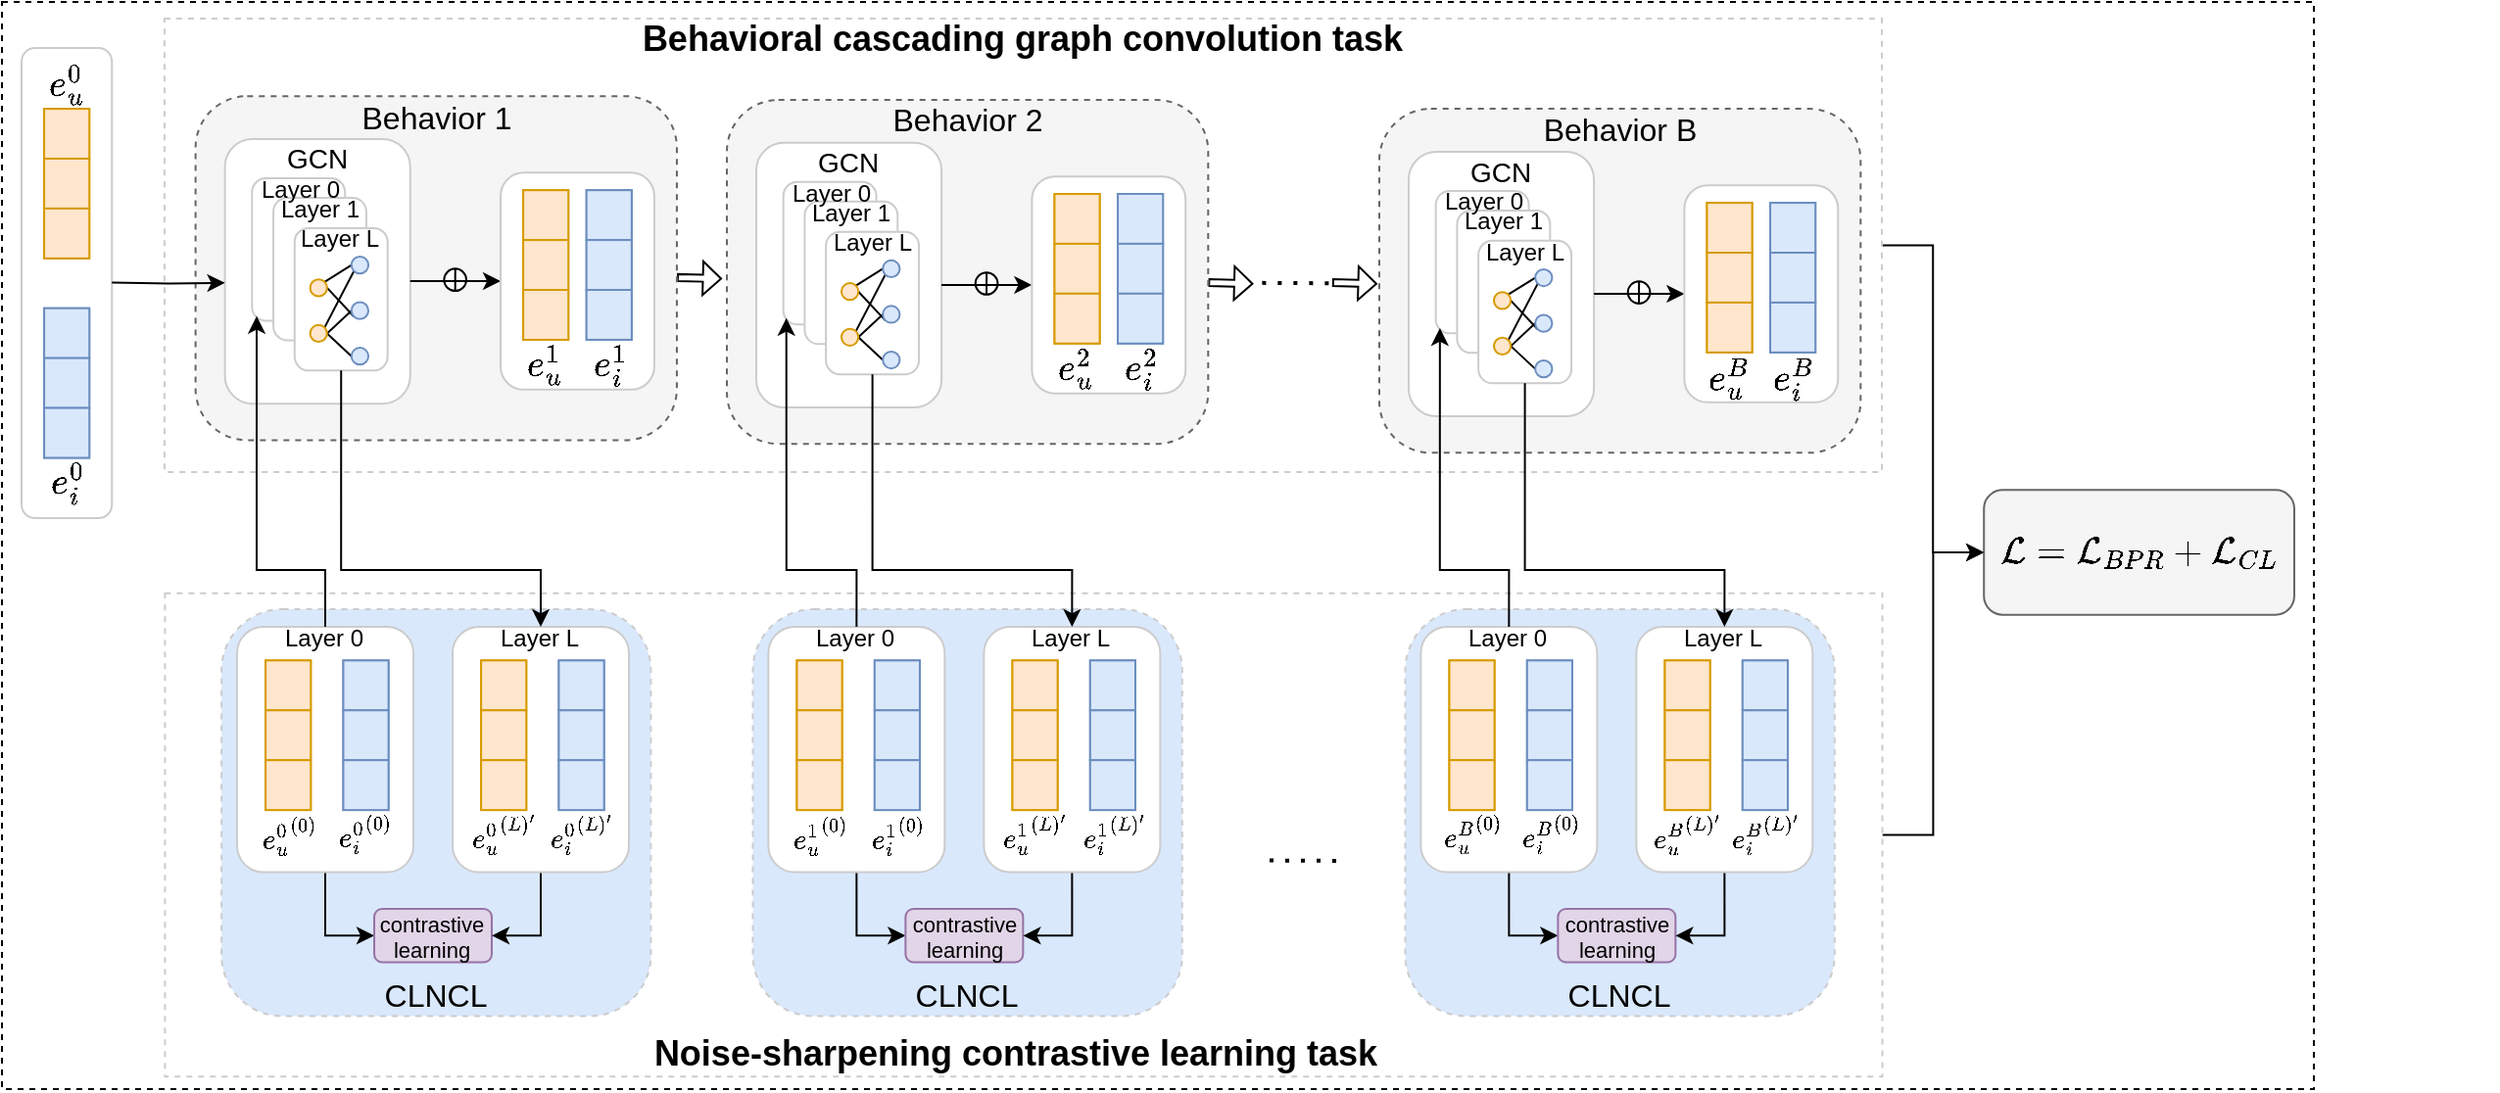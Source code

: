 <mxfile version="24.6.4" type="github">
  <diagram name="第 1 页" id="Skv8fpGebTwqSzIPjtRS">
    <mxGraphModel dx="1514" dy="829" grid="1" gridSize="10" guides="1" tooltips="1" connect="1" arrows="1" fold="1" page="1" pageScale="1" pageWidth="1654" pageHeight="1169" math="1" shadow="0">
      <root>
        <mxCell id="0" />
        <mxCell id="1" parent="0" />
        <mxCell id="ADFXNQ-k6m2LrOCVavEQ-91" value="" style="rounded=0;whiteSpace=wrap;html=1;dashed=1;" parent="1" vertex="1">
          <mxGeometry x="240" y="130" width="1180" height="555" as="geometry" />
        </mxCell>
        <mxCell id="wrFZd82m7ZlRx0uGTqlU-270" style="edgeStyle=orthogonalEdgeStyle;rounded=0;orthogonalLoop=1;jettySize=auto;html=1;exitX=1;exitY=0.5;exitDx=0;exitDy=0;entryX=0;entryY=0.5;entryDx=0;entryDy=0;" parent="1" source="wrFZd82m7ZlRx0uGTqlU-268" target="wrFZd82m7ZlRx0uGTqlU-181" edge="1">
          <mxGeometry relative="1" as="geometry" />
        </mxCell>
        <mxCell id="wrFZd82m7ZlRx0uGTqlU-268" value="" style="rounded=0;whiteSpace=wrap;html=1;strokeColor=#CCCCCC;dashed=1;" parent="1" vertex="1">
          <mxGeometry x="323.2" y="431.86" width="876.55" height="246.82" as="geometry" />
        </mxCell>
        <mxCell id="wrFZd82m7ZlRx0uGTqlU-216" value="" style="rounded=1;whiteSpace=wrap;html=1;fillColor=#dae8fc;strokeColor=#CCCCCC;dashed=1;" parent="1" vertex="1">
          <mxGeometry x="352.08" y="440" width="219.14" height="207.77" as="geometry" />
        </mxCell>
        <mxCell id="wrFZd82m7ZlRx0uGTqlU-181" value="&lt;span style=&quot;color: rgb(0, 0, 0);&quot;&gt;&lt;font style=&quot;font-size: 16px;&quot;&gt;\(\mathcal{L}=\mathcal{L}_{BPR}+\mathcal{L}_{CL}\)&lt;/font&gt;&lt;/span&gt;" style="rounded=1;whiteSpace=wrap;html=1;fillColor=#f5f5f5;fontColor=#333333;strokeColor=#666666;" parent="1" vertex="1">
          <mxGeometry x="1251.6" y="379.18" width="158.4" height="63.64" as="geometry" />
        </mxCell>
        <mxCell id="wrFZd82m7ZlRx0uGTqlU-185" style="edgeStyle=orthogonalEdgeStyle;rounded=0;orthogonalLoop=1;jettySize=auto;html=1;exitX=1;exitY=0.5;exitDx=0;exitDy=0;entryX=0;entryY=0.5;entryDx=0;entryDy=0;" parent="1" source="wrFZd82m7ZlRx0uGTqlU-178" target="wrFZd82m7ZlRx0uGTqlU-181" edge="1">
          <mxGeometry relative="1" as="geometry" />
        </mxCell>
        <mxCell id="wrFZd82m7ZlRx0uGTqlU-178" value="" style="rounded=0;whiteSpace=wrap;html=1;strokeColor=#CCCCCC;dashed=1;" parent="1" vertex="1">
          <mxGeometry x="322.97" y="138.46" width="876.55" height="231.54" as="geometry" />
        </mxCell>
        <mxCell id="wrFZd82m7ZlRx0uGTqlU-18" value="" style="rounded=1;whiteSpace=wrap;html=1;strokeColor=#CCCCCC;" parent="1" vertex="1">
          <mxGeometry x="250" y="153.55" width="46.13" height="240" as="geometry" />
        </mxCell>
        <mxCell id="wrFZd82m7ZlRx0uGTqlU-13" value="" style="group;fillColor=#ffe6cc;strokeColor=#d79b00;" parent="1" vertex="1" connectable="0">
          <mxGeometry x="261.534" y="184.55" width="23.067" height="76.364" as="geometry" />
        </mxCell>
        <mxCell id="wrFZd82m7ZlRx0uGTqlU-10" value="" style="rounded=0;whiteSpace=wrap;html=1;fillColor=#ffe6cc;strokeColor=#d79b00;" parent="wrFZd82m7ZlRx0uGTqlU-13" vertex="1">
          <mxGeometry width="23.067" height="25.455" as="geometry" />
        </mxCell>
        <mxCell id="wrFZd82m7ZlRx0uGTqlU-11" value="" style="rounded=0;whiteSpace=wrap;html=1;fillColor=#ffe6cc;strokeColor=#d79b00;" parent="wrFZd82m7ZlRx0uGTqlU-13" vertex="1">
          <mxGeometry y="25.455" width="23.067" height="25.455" as="geometry" />
        </mxCell>
        <mxCell id="wrFZd82m7ZlRx0uGTqlU-12" value="" style="rounded=0;whiteSpace=wrap;html=1;fillColor=#ffe6cc;strokeColor=#d79b00;" parent="wrFZd82m7ZlRx0uGTqlU-13" vertex="1">
          <mxGeometry y="50.909" width="23.067" height="25.455" as="geometry" />
        </mxCell>
        <mxCell id="wrFZd82m7ZlRx0uGTqlU-14" value="" style="group;fillColor=#dae8fc;strokeColor=#6c8ebf;" parent="1" vertex="1" connectable="0">
          <mxGeometry x="261.534" y="286.368" width="23.067" height="76.364" as="geometry" />
        </mxCell>
        <mxCell id="wrFZd82m7ZlRx0uGTqlU-15" value="" style="rounded=0;whiteSpace=wrap;html=1;fillColor=#dae8fc;strokeColor=#6c8ebf;" parent="wrFZd82m7ZlRx0uGTqlU-14" vertex="1">
          <mxGeometry width="23.067" height="25.455" as="geometry" />
        </mxCell>
        <mxCell id="wrFZd82m7ZlRx0uGTqlU-16" value="" style="rounded=0;whiteSpace=wrap;html=1;fillColor=#dae8fc;strokeColor=#6c8ebf;" parent="wrFZd82m7ZlRx0uGTqlU-14" vertex="1">
          <mxGeometry y="25.455" width="23.067" height="25.455" as="geometry" />
        </mxCell>
        <mxCell id="wrFZd82m7ZlRx0uGTqlU-17" value="" style="rounded=0;whiteSpace=wrap;html=1;fillColor=#dae8fc;strokeColor=#6c8ebf;" parent="wrFZd82m7ZlRx0uGTqlU-14" vertex="1">
          <mxGeometry y="50.909" width="23.067" height="25.455" as="geometry" />
        </mxCell>
        <mxCell id="wrFZd82m7ZlRx0uGTqlU-20" value="&lt;font style=&quot;font-size: 16px;&quot;&gt;\(e_u^0\)&lt;/font&gt;" style="text;html=1;align=center;verticalAlign=middle;whiteSpace=wrap;rounded=0;" parent="1" vertex="1">
          <mxGeometry x="255.767" y="159.095" width="34.601" height="25.455" as="geometry" />
        </mxCell>
        <mxCell id="wrFZd82m7ZlRx0uGTqlU-21" value="&lt;font style=&quot;font-size: 16px;&quot;&gt;\(e_i^0\)&lt;/font&gt;" style="text;html=1;align=center;verticalAlign=middle;whiteSpace=wrap;rounded=0;" parent="1" vertex="1">
          <mxGeometry x="255.767" y="362.732" width="34.601" height="25.455" as="geometry" />
        </mxCell>
        <mxCell id="wrFZd82m7ZlRx0uGTqlU-131" value="" style="shape=flexArrow;endArrow=classic;html=1;rounded=0;endWidth=12.637;endSize=2.755;width=3.519;" parent="1" edge="1">
          <mxGeometry width="50" height="50" relative="1" as="geometry">
            <mxPoint x="584.473" y="270.69" as="sourcePoint" />
            <mxPoint x="607.54" y="271.301" as="targetPoint" />
          </mxGeometry>
        </mxCell>
        <mxCell id="wrFZd82m7ZlRx0uGTqlU-134" value="" style="group" parent="1" vertex="1" connectable="0">
          <mxGeometry x="338.808" y="178.091" width="245.665" height="190.909" as="geometry" />
        </mxCell>
        <mxCell id="wrFZd82m7ZlRx0uGTqlU-90" value="" style="rounded=1;whiteSpace=wrap;html=1;dashed=1;strokeColor=#666666;fillColor=#f5f5f5;fontColor=#333333;" parent="wrFZd82m7ZlRx0uGTqlU-134" vertex="1">
          <mxGeometry width="245.665" height="175.636" as="geometry" />
        </mxCell>
        <mxCell id="wrFZd82m7ZlRx0uGTqlU-48" value="" style="group" parent="wrFZd82m7ZlRx0uGTqlU-134" vertex="1" connectable="0">
          <mxGeometry x="14.994" y="10.182" width="219.137" height="180.727" as="geometry" />
        </mxCell>
        <mxCell id="wrFZd82m7ZlRx0uGTqlU-132" value="&lt;font style=&quot;font-size: 16px;&quot;&gt;Behavior 1&lt;/font&gt;" style="text;html=1;align=center;verticalAlign=middle;whiteSpace=wrap;rounded=0;fontSize=10;" parent="wrFZd82m7ZlRx0uGTqlU-48" vertex="1">
          <mxGeometry x="66.196" y="-11.182" width="84.13" height="22.91" as="geometry" />
        </mxCell>
        <mxCell id="L-R39DA58GsVGIzYsclh-1" value="" style="group" parent="wrFZd82m7ZlRx0uGTqlU-48" vertex="1" connectable="0">
          <mxGeometry y="11.73" width="94.58" height="145.091" as="geometry" />
        </mxCell>
        <mxCell id="wrFZd82m7ZlRx0uGTqlU-47" value="" style="rounded=1;whiteSpace=wrap;html=1;strokeColor=#CCCCCC;" parent="L-R39DA58GsVGIzYsclh-1" vertex="1">
          <mxGeometry width="94.58" height="135.09" as="geometry" />
        </mxCell>
        <mxCell id="wrFZd82m7ZlRx0uGTqlU-42" value="" style="rounded=1;whiteSpace=wrap;html=1;strokeColor=#CCCCCC;" parent="L-R39DA58GsVGIzYsclh-1" vertex="1">
          <mxGeometry x="13.84" y="19.998" width="47.452" height="72.727" as="geometry" />
        </mxCell>
        <mxCell id="wrFZd82m7ZlRx0uGTqlU-44" value="" style="group" parent="L-R39DA58GsVGIzYsclh-1" vertex="1" connectable="0">
          <mxGeometry x="13.84" y="7.818" width="69.201" height="101.818" as="geometry" />
        </mxCell>
        <mxCell id="wrFZd82m7ZlRx0uGTqlU-40" value="" style="rounded=1;whiteSpace=wrap;html=1;strokeColor=#CCCCCC;" parent="wrFZd82m7ZlRx0uGTqlU-44" vertex="1">
          <mxGeometry x="10.877" y="22.175" width="47.452" height="72.727" as="geometry" />
        </mxCell>
        <mxCell id="wrFZd82m7ZlRx0uGTqlU-33" value="" style="rounded=1;whiteSpace=wrap;html=1;strokeColor=#CCCCCC;" parent="wrFZd82m7ZlRx0uGTqlU-44" vertex="1">
          <mxGeometry x="21.749" y="37.631" width="47.452" height="72.727" as="geometry" />
        </mxCell>
        <mxCell id="wrFZd82m7ZlRx0uGTqlU-34" value="&lt;font style=&quot;font-size: 12px;&quot;&gt;Layer L&lt;/font&gt;" style="text;html=1;align=center;verticalAlign=middle;whiteSpace=wrap;rounded=0;fontSize=6;" parent="wrFZd82m7ZlRx0uGTqlU-44" vertex="1">
          <mxGeometry x="21.749" y="37.631" width="47.452" height="11.636" as="geometry" />
        </mxCell>
        <mxCell id="wrFZd82m7ZlRx0uGTqlU-39" value="" style="group" parent="wrFZd82m7ZlRx0uGTqlU-44" vertex="1" connectable="0">
          <mxGeometry x="29.658" y="52.176" width="31.635" height="58.182" as="geometry" />
        </mxCell>
        <mxCell id="wrFZd82m7ZlRx0uGTqlU-28" style="rounded=0;orthogonalLoop=1;jettySize=auto;html=1;exitX=1;exitY=0;exitDx=0;exitDy=0;entryX=0;entryY=0.5;entryDx=0;entryDy=0;curved=0;endArrow=none;endFill=0;" parent="wrFZd82m7ZlRx0uGTqlU-39" source="wrFZd82m7ZlRx0uGTqlU-23" target="wrFZd82m7ZlRx0uGTqlU-25" edge="1">
          <mxGeometry relative="1" as="geometry" />
        </mxCell>
        <mxCell id="wrFZd82m7ZlRx0uGTqlU-29" style="rounded=0;orthogonalLoop=1;jettySize=auto;html=1;exitX=1;exitY=0.5;exitDx=0;exitDy=0;entryX=0;entryY=1;entryDx=0;entryDy=0;endArrow=none;endFill=0;" parent="wrFZd82m7ZlRx0uGTqlU-39" source="wrFZd82m7ZlRx0uGTqlU-23" target="wrFZd82m7ZlRx0uGTqlU-26" edge="1">
          <mxGeometry relative="1" as="geometry" />
        </mxCell>
        <mxCell id="wrFZd82m7ZlRx0uGTqlU-23" value="" style="ellipse;whiteSpace=wrap;html=1;aspect=fixed;fillColor=#ffe6cc;strokeColor=#d79b00;" parent="wrFZd82m7ZlRx0uGTqlU-39" vertex="1">
          <mxGeometry y="11.636" width="8.633" height="8.633" as="geometry" />
        </mxCell>
        <mxCell id="wrFZd82m7ZlRx0uGTqlU-30" style="rounded=0;orthogonalLoop=1;jettySize=auto;html=1;exitX=1;exitY=0;exitDx=0;exitDy=0;entryX=0;entryY=1;entryDx=0;entryDy=0;endArrow=none;endFill=0;" parent="wrFZd82m7ZlRx0uGTqlU-39" source="wrFZd82m7ZlRx0uGTqlU-24" target="wrFZd82m7ZlRx0uGTqlU-25" edge="1">
          <mxGeometry relative="1" as="geometry" />
        </mxCell>
        <mxCell id="wrFZd82m7ZlRx0uGTqlU-31" style="rounded=0;orthogonalLoop=1;jettySize=auto;html=1;exitX=1;exitY=0.5;exitDx=0;exitDy=0;entryX=0;entryY=0.5;entryDx=0;entryDy=0;endArrow=none;endFill=0;" parent="wrFZd82m7ZlRx0uGTqlU-39" source="wrFZd82m7ZlRx0uGTqlU-24" target="wrFZd82m7ZlRx0uGTqlU-26" edge="1">
          <mxGeometry relative="1" as="geometry" />
        </mxCell>
        <mxCell id="wrFZd82m7ZlRx0uGTqlU-32" style="rounded=0;orthogonalLoop=1;jettySize=auto;html=1;exitX=1;exitY=0.5;exitDx=0;exitDy=0;entryX=0;entryY=0.5;entryDx=0;entryDy=0;endArrow=none;endFill=0;" parent="wrFZd82m7ZlRx0uGTqlU-39" source="wrFZd82m7ZlRx0uGTqlU-24" target="wrFZd82m7ZlRx0uGTqlU-27" edge="1">
          <mxGeometry relative="1" as="geometry" />
        </mxCell>
        <mxCell id="wrFZd82m7ZlRx0uGTqlU-24" value="" style="ellipse;whiteSpace=wrap;html=1;aspect=fixed;fillColor=#ffe6cc;strokeColor=#d79b00;" parent="wrFZd82m7ZlRx0uGTqlU-39" vertex="1">
          <mxGeometry y="34.909" width="8.633" height="8.633" as="geometry" />
        </mxCell>
        <mxCell id="wrFZd82m7ZlRx0uGTqlU-25" value="" style="ellipse;whiteSpace=wrap;html=1;aspect=fixed;fillColor=#dae8fc;strokeColor=#6c8ebf;" parent="wrFZd82m7ZlRx0uGTqlU-39" vertex="1">
          <mxGeometry x="21.09" width="8.633" height="8.633" as="geometry" />
        </mxCell>
        <mxCell id="wrFZd82m7ZlRx0uGTqlU-26" value="" style="ellipse;whiteSpace=wrap;html=1;aspect=fixed;fillColor=#dae8fc;strokeColor=#6c8ebf;" parent="wrFZd82m7ZlRx0uGTqlU-39" vertex="1">
          <mxGeometry x="21.09" y="23.273" width="8.633" height="8.633" as="geometry" />
        </mxCell>
        <mxCell id="wrFZd82m7ZlRx0uGTqlU-27" value="" style="ellipse;whiteSpace=wrap;html=1;aspect=fixed;fillColor=#dae8fc;strokeColor=#6c8ebf;" parent="wrFZd82m7ZlRx0uGTqlU-39" vertex="1">
          <mxGeometry x="21.09" y="46.545" width="8.633" height="8.633" as="geometry" />
        </mxCell>
        <mxCell id="wrFZd82m7ZlRx0uGTqlU-41" value="&lt;font style=&quot;font-size: 12px;&quot;&gt;Layer 1&lt;/font&gt;" style="text;html=1;align=center;verticalAlign=middle;whiteSpace=wrap;rounded=0;fontSize=6;" parent="wrFZd82m7ZlRx0uGTqlU-44" vertex="1">
          <mxGeometry x="10.877" y="22.175" width="47.452" height="11.636" as="geometry" />
        </mxCell>
        <mxCell id="wrFZd82m7ZlRx0uGTqlU-43" value="&lt;font style=&quot;font-size: 12px;&quot;&gt;Layer 0&lt;/font&gt;" style="text;html=1;align=center;verticalAlign=middle;whiteSpace=wrap;rounded=0;fontSize=6;" parent="L-R39DA58GsVGIzYsclh-1" vertex="1">
          <mxGeometry x="15.422" y="19.998" width="47.452" height="11.636" as="geometry" />
        </mxCell>
        <mxCell id="wrFZd82m7ZlRx0uGTqlU-45" value="&lt;font style=&quot;font-size: 14px;&quot;&gt;GCN&lt;/font&gt;" style="text;html=1;align=center;verticalAlign=middle;whiteSpace=wrap;rounded=0;" parent="L-R39DA58GsVGIzYsclh-1" vertex="1">
          <mxGeometry x="25.308" y="-2.454" width="43.966" height="25.455" as="geometry" />
        </mxCell>
        <mxCell id="wrFZd82m7ZlRx0uGTqlU-57" value="" style="group" parent="wrFZd82m7ZlRx0uGTqlU-48" vertex="1" connectable="0">
          <mxGeometry x="94.575" y="77.912" width="46.134" height="12.727" as="geometry" />
        </mxCell>
        <mxCell id="wrFZd82m7ZlRx0uGTqlU-54" value="" style="ellipse;whiteSpace=wrap;html=1;aspect=fixed;" parent="wrFZd82m7ZlRx0uGTqlU-57" vertex="1">
          <mxGeometry x="17.3" width="11.331" height="11.331" as="geometry" />
        </mxCell>
        <mxCell id="wrFZd82m7ZlRx0uGTqlU-55" value="" style="endArrow=classic;html=1;rounded=0;" parent="wrFZd82m7ZlRx0uGTqlU-57" edge="1">
          <mxGeometry width="50" height="50" relative="1" as="geometry">
            <mxPoint y="6.364" as="sourcePoint" />
            <mxPoint x="46.134" y="6.364" as="targetPoint" />
          </mxGeometry>
        </mxCell>
        <mxCell id="wrFZd82m7ZlRx0uGTqlU-56" value="" style="endArrow=none;html=1;rounded=0;exitX=0.5;exitY=1;exitDx=0;exitDy=0;" parent="wrFZd82m7ZlRx0uGTqlU-57" source="wrFZd82m7ZlRx0uGTqlU-54" edge="1">
          <mxGeometry width="50" height="50" relative="1" as="geometry">
            <mxPoint x="22.986" y="6.364" as="sourcePoint" />
            <mxPoint x="22.986" as="targetPoint" />
          </mxGeometry>
        </mxCell>
        <mxCell id="wrFZd82m7ZlRx0uGTqlU-87" value="" style="rounded=1;whiteSpace=wrap;html=1;strokeColor=#CCCCCC;" parent="wrFZd82m7ZlRx0uGTqlU-48" vertex="1">
          <mxGeometry x="140.709" y="28.912" width="78.428" height="110.727" as="geometry" />
        </mxCell>
        <mxCell id="wrFZd82m7ZlRx0uGTqlU-58" value="" style="group;fillColor=#ffe6cc;strokeColor=#d79b00;" parent="wrFZd82m7ZlRx0uGTqlU-48" vertex="1" connectable="0">
          <mxGeometry x="152.243" y="37.821" width="23.067" height="76.364" as="geometry" />
        </mxCell>
        <mxCell id="wrFZd82m7ZlRx0uGTqlU-59" value="" style="rounded=0;whiteSpace=wrap;html=1;fillColor=#ffe6cc;strokeColor=#d79b00;" parent="wrFZd82m7ZlRx0uGTqlU-58" vertex="1">
          <mxGeometry width="23.067" height="25.455" as="geometry" />
        </mxCell>
        <mxCell id="wrFZd82m7ZlRx0uGTqlU-60" value="" style="rounded=0;whiteSpace=wrap;html=1;fillColor=#ffe6cc;strokeColor=#d79b00;" parent="wrFZd82m7ZlRx0uGTqlU-58" vertex="1">
          <mxGeometry y="25.455" width="23.067" height="25.455" as="geometry" />
        </mxCell>
        <mxCell id="wrFZd82m7ZlRx0uGTqlU-61" value="" style="rounded=0;whiteSpace=wrap;html=1;fillColor=#ffe6cc;strokeColor=#d79b00;" parent="wrFZd82m7ZlRx0uGTqlU-58" vertex="1">
          <mxGeometry y="50.909" width="23.067" height="25.455" as="geometry" />
        </mxCell>
        <mxCell id="wrFZd82m7ZlRx0uGTqlU-62" value="" style="group;fillColor=#dae8fc;strokeColor=#6c8ebf;" parent="wrFZd82m7ZlRx0uGTqlU-48" vertex="1" connectable="0">
          <mxGeometry x="184.537" y="37.821" width="23.067" height="76.364" as="geometry" />
        </mxCell>
        <mxCell id="wrFZd82m7ZlRx0uGTqlU-63" value="" style="rounded=0;whiteSpace=wrap;html=1;fillColor=#dae8fc;strokeColor=#6c8ebf;" parent="wrFZd82m7ZlRx0uGTqlU-62" vertex="1">
          <mxGeometry width="23.067" height="25.455" as="geometry" />
        </mxCell>
        <mxCell id="wrFZd82m7ZlRx0uGTqlU-64" value="" style="rounded=0;whiteSpace=wrap;html=1;fillColor=#dae8fc;strokeColor=#6c8ebf;" parent="wrFZd82m7ZlRx0uGTqlU-62" vertex="1">
          <mxGeometry y="25.455" width="23.067" height="25.455" as="geometry" />
        </mxCell>
        <mxCell id="wrFZd82m7ZlRx0uGTqlU-65" value="" style="rounded=0;whiteSpace=wrap;html=1;fillColor=#dae8fc;strokeColor=#6c8ebf;" parent="wrFZd82m7ZlRx0uGTqlU-62" vertex="1">
          <mxGeometry y="50.909" width="23.067" height="25.455" as="geometry" />
        </mxCell>
        <mxCell id="wrFZd82m7ZlRx0uGTqlU-89" value="&lt;font style=&quot;font-size: 16px;&quot;&gt;\(e_i^1\)&lt;/font&gt;" style="text;html=1;align=center;verticalAlign=middle;whiteSpace=wrap;rounded=0;" parent="wrFZd82m7ZlRx0uGTqlU-48" vertex="1">
          <mxGeometry x="178.77" y="114.185" width="34.601" height="25.455" as="geometry" />
        </mxCell>
        <mxCell id="wrFZd82m7ZlRx0uGTqlU-88" value="&lt;font style=&quot;font-size: 16px;&quot;&gt;\(e_u^1\)&lt;/font&gt;" style="text;html=1;align=center;verticalAlign=middle;whiteSpace=wrap;rounded=0;" parent="wrFZd82m7ZlRx0uGTqlU-48" vertex="1">
          <mxGeometry x="146.476" y="114.185" width="34.601" height="25.455" as="geometry" />
        </mxCell>
        <mxCell id="wrFZd82m7ZlRx0uGTqlU-175" value="" style="shape=flexArrow;endArrow=classic;html=1;rounded=0;endWidth=12.637;endSize=2.755;width=3.519;" parent="1" edge="1">
          <mxGeometry width="50" height="50" relative="1" as="geometry">
            <mxPoint x="855.664" y="273.24" as="sourcePoint" />
            <mxPoint x="878.732" y="273.851" as="targetPoint" />
          </mxGeometry>
        </mxCell>
        <mxCell id="wrFZd82m7ZlRx0uGTqlU-176" value="" style="endArrow=none;dashed=1;html=1;dashPattern=1 3;strokeWidth=2;rounded=0;" parent="1" edge="1">
          <mxGeometry width="50" height="50" relative="1" as="geometry">
            <mxPoint x="883.192" y="273.43" as="sourcePoint" />
            <mxPoint x="917.792" y="273.608" as="targetPoint" />
          </mxGeometry>
        </mxCell>
        <mxCell id="wrFZd82m7ZlRx0uGTqlU-177" value="" style="shape=flexArrow;endArrow=classic;html=1;rounded=0;endWidth=12.637;endSize=2.755;width=3.519;" parent="1" edge="1">
          <mxGeometry width="50" height="50" relative="1" as="geometry">
            <mxPoint x="918.946" y="273.24" as="sourcePoint" />
            <mxPoint x="942.013" y="273.851" as="targetPoint" />
          </mxGeometry>
        </mxCell>
        <mxCell id="wrFZd82m7ZlRx0uGTqlU-267" value="&lt;font style=&quot;font-size: 18px;&quot;&gt;Behavioral cascading graph convolution task&lt;/font&gt;" style="text;html=1;align=center;verticalAlign=middle;whiteSpace=wrap;rounded=0;fontStyle=1;fontSize=15;" parent="1" vertex="1">
          <mxGeometry x="552.49" y="130" width="417.51" height="38.18" as="geometry" />
        </mxCell>
        <mxCell id="wrFZd82m7ZlRx0uGTqlU-269" value="&lt;font style=&quot;font-size: 18px;&quot;&gt;Noise-sharpening contrastive learning task&lt;/font&gt;" style="text;html=1;align=center;verticalAlign=middle;whiteSpace=wrap;rounded=0;fontStyle=1;fontSize=15;" parent="1" vertex="1">
          <mxGeometry x="562.91" y="647.77" width="389.13" height="38.18" as="geometry" />
        </mxCell>
        <mxCell id="wrFZd82m7ZlRx0uGTqlU-271" style="edgeStyle=orthogonalEdgeStyle;rounded=0;orthogonalLoop=1;jettySize=auto;html=1;exitX=1;exitY=0.5;exitDx=0;exitDy=0;" parent="1" edge="1">
          <mxGeometry relative="1" as="geometry">
            <mxPoint x="353.802" y="273.397" as="targetPoint" />
            <mxPoint x="296.13" y="273.19" as="sourcePoint" />
          </mxGeometry>
        </mxCell>
        <mxCell id="Na07OjZ7y4RGa-TnaFbp-10" value="" style="endArrow=none;dashed=1;html=1;dashPattern=1 3;strokeWidth=2;rounded=0;" parent="1" edge="1">
          <mxGeometry width="50" height="50" relative="1" as="geometry">
            <mxPoint x="887.002" y="568.28" as="sourcePoint" />
            <mxPoint x="921.602" y="568.458" as="targetPoint" />
          </mxGeometry>
        </mxCell>
        <mxCell id="ADFXNQ-k6m2LrOCVavEQ-92" value="" style="group" parent="1" vertex="1" connectable="0">
          <mxGeometry x="609.998" y="180.001" width="245.665" height="190.909" as="geometry" />
        </mxCell>
        <mxCell id="ADFXNQ-k6m2LrOCVavEQ-93" value="" style="rounded=1;whiteSpace=wrap;html=1;dashed=1;strokeColor=#666666;fillColor=#f5f5f5;fontColor=#333333;" parent="ADFXNQ-k6m2LrOCVavEQ-92" vertex="1">
          <mxGeometry width="245.665" height="175.636" as="geometry" />
        </mxCell>
        <mxCell id="ADFXNQ-k6m2LrOCVavEQ-94" value="" style="group" parent="ADFXNQ-k6m2LrOCVavEQ-92" vertex="1" connectable="0">
          <mxGeometry x="14.994" y="10.182" width="219.137" height="180.727" as="geometry" />
        </mxCell>
        <mxCell id="ADFXNQ-k6m2LrOCVavEQ-95" value="&lt;font style=&quot;font-size: 16px;&quot;&gt;Behavior 2&lt;/font&gt;" style="text;html=1;align=center;verticalAlign=middle;whiteSpace=wrap;rounded=0;fontSize=10;" parent="ADFXNQ-k6m2LrOCVavEQ-94" vertex="1">
          <mxGeometry x="66.196" y="-11.182" width="84.13" height="22.91" as="geometry" />
        </mxCell>
        <mxCell id="ADFXNQ-k6m2LrOCVavEQ-96" value="" style="group" parent="ADFXNQ-k6m2LrOCVavEQ-94" vertex="1" connectable="0">
          <mxGeometry y="11.73" width="94.58" height="145.091" as="geometry" />
        </mxCell>
        <mxCell id="ADFXNQ-k6m2LrOCVavEQ-97" value="" style="rounded=1;whiteSpace=wrap;html=1;strokeColor=#CCCCCC;" parent="ADFXNQ-k6m2LrOCVavEQ-96" vertex="1">
          <mxGeometry width="94.58" height="135.09" as="geometry" />
        </mxCell>
        <mxCell id="ADFXNQ-k6m2LrOCVavEQ-98" value="" style="rounded=1;whiteSpace=wrap;html=1;strokeColor=#CCCCCC;" parent="ADFXNQ-k6m2LrOCVavEQ-96" vertex="1">
          <mxGeometry x="13.84" y="19.998" width="47.452" height="72.727" as="geometry" />
        </mxCell>
        <mxCell id="ADFXNQ-k6m2LrOCVavEQ-99" value="" style="group" parent="ADFXNQ-k6m2LrOCVavEQ-96" vertex="1" connectable="0">
          <mxGeometry x="13.84" y="7.818" width="69.201" height="101.818" as="geometry" />
        </mxCell>
        <mxCell id="ADFXNQ-k6m2LrOCVavEQ-100" value="" style="rounded=1;whiteSpace=wrap;html=1;strokeColor=#CCCCCC;" parent="ADFXNQ-k6m2LrOCVavEQ-99" vertex="1">
          <mxGeometry x="10.877" y="22.175" width="47.452" height="72.727" as="geometry" />
        </mxCell>
        <mxCell id="ADFXNQ-k6m2LrOCVavEQ-101" value="" style="rounded=1;whiteSpace=wrap;html=1;strokeColor=#CCCCCC;" parent="ADFXNQ-k6m2LrOCVavEQ-99" vertex="1">
          <mxGeometry x="21.749" y="37.631" width="47.452" height="72.727" as="geometry" />
        </mxCell>
        <mxCell id="ADFXNQ-k6m2LrOCVavEQ-102" value="&lt;font style=&quot;font-size: 12px;&quot;&gt;Layer L&lt;/font&gt;" style="text;html=1;align=center;verticalAlign=middle;whiteSpace=wrap;rounded=0;fontSize=6;" parent="ADFXNQ-k6m2LrOCVavEQ-99" vertex="1">
          <mxGeometry x="21.749" y="37.631" width="47.452" height="11.636" as="geometry" />
        </mxCell>
        <mxCell id="ADFXNQ-k6m2LrOCVavEQ-103" value="" style="group" parent="ADFXNQ-k6m2LrOCVavEQ-99" vertex="1" connectable="0">
          <mxGeometry x="29.658" y="52.176" width="31.635" height="58.182" as="geometry" />
        </mxCell>
        <mxCell id="ADFXNQ-k6m2LrOCVavEQ-104" style="rounded=0;orthogonalLoop=1;jettySize=auto;html=1;exitX=1;exitY=0;exitDx=0;exitDy=0;entryX=0;entryY=0.5;entryDx=0;entryDy=0;curved=0;endArrow=none;endFill=0;" parent="ADFXNQ-k6m2LrOCVavEQ-103" source="ADFXNQ-k6m2LrOCVavEQ-106" target="ADFXNQ-k6m2LrOCVavEQ-111" edge="1">
          <mxGeometry relative="1" as="geometry" />
        </mxCell>
        <mxCell id="ADFXNQ-k6m2LrOCVavEQ-105" style="rounded=0;orthogonalLoop=1;jettySize=auto;html=1;exitX=1;exitY=0.5;exitDx=0;exitDy=0;entryX=0;entryY=1;entryDx=0;entryDy=0;endArrow=none;endFill=0;" parent="ADFXNQ-k6m2LrOCVavEQ-103" source="ADFXNQ-k6m2LrOCVavEQ-106" target="ADFXNQ-k6m2LrOCVavEQ-112" edge="1">
          <mxGeometry relative="1" as="geometry" />
        </mxCell>
        <mxCell id="ADFXNQ-k6m2LrOCVavEQ-106" value="" style="ellipse;whiteSpace=wrap;html=1;aspect=fixed;fillColor=#ffe6cc;strokeColor=#d79b00;" parent="ADFXNQ-k6m2LrOCVavEQ-103" vertex="1">
          <mxGeometry y="11.636" width="8.633" height="8.633" as="geometry" />
        </mxCell>
        <mxCell id="ADFXNQ-k6m2LrOCVavEQ-107" style="rounded=0;orthogonalLoop=1;jettySize=auto;html=1;exitX=1;exitY=0;exitDx=0;exitDy=0;entryX=0;entryY=1;entryDx=0;entryDy=0;endArrow=none;endFill=0;" parent="ADFXNQ-k6m2LrOCVavEQ-103" source="ADFXNQ-k6m2LrOCVavEQ-110" target="ADFXNQ-k6m2LrOCVavEQ-111" edge="1">
          <mxGeometry relative="1" as="geometry" />
        </mxCell>
        <mxCell id="ADFXNQ-k6m2LrOCVavEQ-108" style="rounded=0;orthogonalLoop=1;jettySize=auto;html=1;exitX=1;exitY=0.5;exitDx=0;exitDy=0;entryX=0;entryY=0.5;entryDx=0;entryDy=0;endArrow=none;endFill=0;" parent="ADFXNQ-k6m2LrOCVavEQ-103" source="ADFXNQ-k6m2LrOCVavEQ-110" target="ADFXNQ-k6m2LrOCVavEQ-112" edge="1">
          <mxGeometry relative="1" as="geometry" />
        </mxCell>
        <mxCell id="ADFXNQ-k6m2LrOCVavEQ-109" style="rounded=0;orthogonalLoop=1;jettySize=auto;html=1;exitX=1;exitY=0.5;exitDx=0;exitDy=0;entryX=0;entryY=0.5;entryDx=0;entryDy=0;endArrow=none;endFill=0;" parent="ADFXNQ-k6m2LrOCVavEQ-103" source="ADFXNQ-k6m2LrOCVavEQ-110" target="ADFXNQ-k6m2LrOCVavEQ-113" edge="1">
          <mxGeometry relative="1" as="geometry" />
        </mxCell>
        <mxCell id="ADFXNQ-k6m2LrOCVavEQ-110" value="" style="ellipse;whiteSpace=wrap;html=1;aspect=fixed;fillColor=#ffe6cc;strokeColor=#d79b00;" parent="ADFXNQ-k6m2LrOCVavEQ-103" vertex="1">
          <mxGeometry y="34.909" width="8.633" height="8.633" as="geometry" />
        </mxCell>
        <mxCell id="ADFXNQ-k6m2LrOCVavEQ-111" value="" style="ellipse;whiteSpace=wrap;html=1;aspect=fixed;fillColor=#dae8fc;strokeColor=#6c8ebf;" parent="ADFXNQ-k6m2LrOCVavEQ-103" vertex="1">
          <mxGeometry x="21.09" width="8.633" height="8.633" as="geometry" />
        </mxCell>
        <mxCell id="ADFXNQ-k6m2LrOCVavEQ-112" value="" style="ellipse;whiteSpace=wrap;html=1;aspect=fixed;fillColor=#dae8fc;strokeColor=#6c8ebf;" parent="ADFXNQ-k6m2LrOCVavEQ-103" vertex="1">
          <mxGeometry x="21.09" y="23.273" width="8.633" height="8.633" as="geometry" />
        </mxCell>
        <mxCell id="ADFXNQ-k6m2LrOCVavEQ-113" value="" style="ellipse;whiteSpace=wrap;html=1;aspect=fixed;fillColor=#dae8fc;strokeColor=#6c8ebf;" parent="ADFXNQ-k6m2LrOCVavEQ-103" vertex="1">
          <mxGeometry x="21.09" y="46.545" width="8.633" height="8.633" as="geometry" />
        </mxCell>
        <mxCell id="ADFXNQ-k6m2LrOCVavEQ-114" value="&lt;font style=&quot;font-size: 12px;&quot;&gt;Layer 1&lt;/font&gt;" style="text;html=1;align=center;verticalAlign=middle;whiteSpace=wrap;rounded=0;fontSize=6;" parent="ADFXNQ-k6m2LrOCVavEQ-99" vertex="1">
          <mxGeometry x="10.877" y="22.175" width="47.452" height="11.636" as="geometry" />
        </mxCell>
        <mxCell id="ADFXNQ-k6m2LrOCVavEQ-115" value="&lt;font style=&quot;font-size: 12px;&quot;&gt;Layer 0&lt;/font&gt;" style="text;html=1;align=center;verticalAlign=middle;whiteSpace=wrap;rounded=0;fontSize=6;" parent="ADFXNQ-k6m2LrOCVavEQ-96" vertex="1">
          <mxGeometry x="15.422" y="19.998" width="47.452" height="11.636" as="geometry" />
        </mxCell>
        <mxCell id="ADFXNQ-k6m2LrOCVavEQ-116" value="&lt;font style=&quot;font-size: 14px;&quot;&gt;GCN&lt;/font&gt;" style="text;html=1;align=center;verticalAlign=middle;whiteSpace=wrap;rounded=0;" parent="ADFXNQ-k6m2LrOCVavEQ-96" vertex="1">
          <mxGeometry x="25.308" y="-2.454" width="43.966" height="25.455" as="geometry" />
        </mxCell>
        <mxCell id="ADFXNQ-k6m2LrOCVavEQ-117" value="" style="group" parent="ADFXNQ-k6m2LrOCVavEQ-94" vertex="1" connectable="0">
          <mxGeometry x="94.575" y="77.912" width="46.134" height="12.727" as="geometry" />
        </mxCell>
        <mxCell id="ADFXNQ-k6m2LrOCVavEQ-118" value="" style="ellipse;whiteSpace=wrap;html=1;aspect=fixed;" parent="ADFXNQ-k6m2LrOCVavEQ-117" vertex="1">
          <mxGeometry x="17.3" width="11.331" height="11.331" as="geometry" />
        </mxCell>
        <mxCell id="ADFXNQ-k6m2LrOCVavEQ-119" value="" style="endArrow=classic;html=1;rounded=0;" parent="ADFXNQ-k6m2LrOCVavEQ-117" edge="1">
          <mxGeometry width="50" height="50" relative="1" as="geometry">
            <mxPoint y="6.364" as="sourcePoint" />
            <mxPoint x="46.134" y="6.364" as="targetPoint" />
          </mxGeometry>
        </mxCell>
        <mxCell id="ADFXNQ-k6m2LrOCVavEQ-120" value="" style="endArrow=none;html=1;rounded=0;exitX=0.5;exitY=1;exitDx=0;exitDy=0;" parent="ADFXNQ-k6m2LrOCVavEQ-117" source="ADFXNQ-k6m2LrOCVavEQ-118" edge="1">
          <mxGeometry width="50" height="50" relative="1" as="geometry">
            <mxPoint x="22.986" y="6.364" as="sourcePoint" />
            <mxPoint x="22.986" as="targetPoint" />
          </mxGeometry>
        </mxCell>
        <mxCell id="ADFXNQ-k6m2LrOCVavEQ-121" value="" style="rounded=1;whiteSpace=wrap;html=1;strokeColor=#CCCCCC;" parent="ADFXNQ-k6m2LrOCVavEQ-94" vertex="1">
          <mxGeometry x="140.709" y="28.912" width="78.428" height="110.727" as="geometry" />
        </mxCell>
        <mxCell id="ADFXNQ-k6m2LrOCVavEQ-122" value="" style="group;fillColor=#ffe6cc;strokeColor=#d79b00;" parent="ADFXNQ-k6m2LrOCVavEQ-94" vertex="1" connectable="0">
          <mxGeometry x="152.243" y="37.821" width="23.067" height="76.364" as="geometry" />
        </mxCell>
        <mxCell id="ADFXNQ-k6m2LrOCVavEQ-123" value="" style="rounded=0;whiteSpace=wrap;html=1;fillColor=#ffe6cc;strokeColor=#d79b00;" parent="ADFXNQ-k6m2LrOCVavEQ-122" vertex="1">
          <mxGeometry width="23.067" height="25.455" as="geometry" />
        </mxCell>
        <mxCell id="ADFXNQ-k6m2LrOCVavEQ-124" value="" style="rounded=0;whiteSpace=wrap;html=1;fillColor=#ffe6cc;strokeColor=#d79b00;" parent="ADFXNQ-k6m2LrOCVavEQ-122" vertex="1">
          <mxGeometry y="25.455" width="23.067" height="25.455" as="geometry" />
        </mxCell>
        <mxCell id="ADFXNQ-k6m2LrOCVavEQ-125" value="" style="rounded=0;whiteSpace=wrap;html=1;fillColor=#ffe6cc;strokeColor=#d79b00;" parent="ADFXNQ-k6m2LrOCVavEQ-122" vertex="1">
          <mxGeometry y="50.909" width="23.067" height="25.455" as="geometry" />
        </mxCell>
        <mxCell id="ADFXNQ-k6m2LrOCVavEQ-126" value="" style="group;fillColor=#dae8fc;strokeColor=#6c8ebf;" parent="ADFXNQ-k6m2LrOCVavEQ-94" vertex="1" connectable="0">
          <mxGeometry x="184.537" y="37.821" width="23.067" height="76.364" as="geometry" />
        </mxCell>
        <mxCell id="ADFXNQ-k6m2LrOCVavEQ-127" value="" style="rounded=0;whiteSpace=wrap;html=1;fillColor=#dae8fc;strokeColor=#6c8ebf;" parent="ADFXNQ-k6m2LrOCVavEQ-126" vertex="1">
          <mxGeometry width="23.067" height="25.455" as="geometry" />
        </mxCell>
        <mxCell id="ADFXNQ-k6m2LrOCVavEQ-128" value="" style="rounded=0;whiteSpace=wrap;html=1;fillColor=#dae8fc;strokeColor=#6c8ebf;" parent="ADFXNQ-k6m2LrOCVavEQ-126" vertex="1">
          <mxGeometry y="25.455" width="23.067" height="25.455" as="geometry" />
        </mxCell>
        <mxCell id="ADFXNQ-k6m2LrOCVavEQ-129" value="" style="rounded=0;whiteSpace=wrap;html=1;fillColor=#dae8fc;strokeColor=#6c8ebf;" parent="ADFXNQ-k6m2LrOCVavEQ-126" vertex="1">
          <mxGeometry y="50.909" width="23.067" height="25.455" as="geometry" />
        </mxCell>
        <mxCell id="ADFXNQ-k6m2LrOCVavEQ-130" value="&lt;font style=&quot;font-size: 16px;&quot;&gt;\(e_i^2\)&lt;/font&gt;" style="text;html=1;align=center;verticalAlign=middle;whiteSpace=wrap;rounded=0;" parent="ADFXNQ-k6m2LrOCVavEQ-94" vertex="1">
          <mxGeometry x="178.77" y="114.185" width="34.601" height="25.455" as="geometry" />
        </mxCell>
        <mxCell id="ADFXNQ-k6m2LrOCVavEQ-131" value="&lt;font style=&quot;font-size: 16px;&quot;&gt;\(e_u^2\)&lt;/font&gt;" style="text;html=1;align=center;verticalAlign=middle;whiteSpace=wrap;rounded=0;" parent="ADFXNQ-k6m2LrOCVavEQ-94" vertex="1">
          <mxGeometry x="146.476" y="114.185" width="34.601" height="25.455" as="geometry" />
        </mxCell>
        <mxCell id="ADFXNQ-k6m2LrOCVavEQ-132" value="" style="group" parent="1" vertex="1" connectable="0">
          <mxGeometry x="942.998" y="184.551" width="245.665" height="190.909" as="geometry" />
        </mxCell>
        <mxCell id="ADFXNQ-k6m2LrOCVavEQ-133" value="" style="rounded=1;whiteSpace=wrap;html=1;dashed=1;strokeColor=#666666;fillColor=#f5f5f5;fontColor=#333333;" parent="ADFXNQ-k6m2LrOCVavEQ-132" vertex="1">
          <mxGeometry width="245.665" height="175.636" as="geometry" />
        </mxCell>
        <mxCell id="ADFXNQ-k6m2LrOCVavEQ-134" value="" style="group" parent="ADFXNQ-k6m2LrOCVavEQ-132" vertex="1" connectable="0">
          <mxGeometry x="14.994" y="10.182" width="219.137" height="180.727" as="geometry" />
        </mxCell>
        <mxCell id="ADFXNQ-k6m2LrOCVavEQ-135" value="&lt;font style=&quot;font-size: 16px;&quot;&gt;Behavior B&lt;/font&gt;" style="text;html=1;align=center;verticalAlign=middle;whiteSpace=wrap;rounded=0;fontSize=10;" parent="ADFXNQ-k6m2LrOCVavEQ-134" vertex="1">
          <mxGeometry x="66.196" y="-11.182" width="84.13" height="22.91" as="geometry" />
        </mxCell>
        <mxCell id="ADFXNQ-k6m2LrOCVavEQ-136" value="" style="group" parent="ADFXNQ-k6m2LrOCVavEQ-134" vertex="1" connectable="0">
          <mxGeometry y="11.73" width="94.58" height="145.091" as="geometry" />
        </mxCell>
        <mxCell id="ADFXNQ-k6m2LrOCVavEQ-137" value="" style="rounded=1;whiteSpace=wrap;html=1;strokeColor=#CCCCCC;" parent="ADFXNQ-k6m2LrOCVavEQ-136" vertex="1">
          <mxGeometry width="94.58" height="135.09" as="geometry" />
        </mxCell>
        <mxCell id="ADFXNQ-k6m2LrOCVavEQ-138" value="" style="rounded=1;whiteSpace=wrap;html=1;strokeColor=#CCCCCC;" parent="ADFXNQ-k6m2LrOCVavEQ-136" vertex="1">
          <mxGeometry x="13.84" y="19.998" width="47.452" height="72.727" as="geometry" />
        </mxCell>
        <mxCell id="ADFXNQ-k6m2LrOCVavEQ-139" value="" style="group" parent="ADFXNQ-k6m2LrOCVavEQ-136" vertex="1" connectable="0">
          <mxGeometry x="13.84" y="7.818" width="69.201" height="101.818" as="geometry" />
        </mxCell>
        <mxCell id="ADFXNQ-k6m2LrOCVavEQ-140" value="" style="rounded=1;whiteSpace=wrap;html=1;strokeColor=#CCCCCC;" parent="ADFXNQ-k6m2LrOCVavEQ-139" vertex="1">
          <mxGeometry x="10.877" y="22.175" width="47.452" height="72.727" as="geometry" />
        </mxCell>
        <mxCell id="ADFXNQ-k6m2LrOCVavEQ-141" value="" style="rounded=1;whiteSpace=wrap;html=1;strokeColor=#CCCCCC;" parent="ADFXNQ-k6m2LrOCVavEQ-139" vertex="1">
          <mxGeometry x="21.749" y="37.631" width="47.452" height="72.727" as="geometry" />
        </mxCell>
        <mxCell id="ADFXNQ-k6m2LrOCVavEQ-142" value="&lt;font style=&quot;font-size: 12px;&quot;&gt;Layer L&lt;/font&gt;" style="text;html=1;align=center;verticalAlign=middle;whiteSpace=wrap;rounded=0;fontSize=6;" parent="ADFXNQ-k6m2LrOCVavEQ-139" vertex="1">
          <mxGeometry x="21.749" y="37.631" width="47.452" height="11.636" as="geometry" />
        </mxCell>
        <mxCell id="ADFXNQ-k6m2LrOCVavEQ-143" value="" style="group" parent="ADFXNQ-k6m2LrOCVavEQ-139" vertex="1" connectable="0">
          <mxGeometry x="29.658" y="52.176" width="31.635" height="58.182" as="geometry" />
        </mxCell>
        <mxCell id="ADFXNQ-k6m2LrOCVavEQ-144" style="rounded=0;orthogonalLoop=1;jettySize=auto;html=1;exitX=1;exitY=0;exitDx=0;exitDy=0;entryX=0;entryY=0.5;entryDx=0;entryDy=0;curved=0;endArrow=none;endFill=0;" parent="ADFXNQ-k6m2LrOCVavEQ-143" source="ADFXNQ-k6m2LrOCVavEQ-146" target="ADFXNQ-k6m2LrOCVavEQ-151" edge="1">
          <mxGeometry relative="1" as="geometry" />
        </mxCell>
        <mxCell id="ADFXNQ-k6m2LrOCVavEQ-145" style="rounded=0;orthogonalLoop=1;jettySize=auto;html=1;exitX=1;exitY=0.5;exitDx=0;exitDy=0;entryX=0;entryY=1;entryDx=0;entryDy=0;endArrow=none;endFill=0;" parent="ADFXNQ-k6m2LrOCVavEQ-143" source="ADFXNQ-k6m2LrOCVavEQ-146" target="ADFXNQ-k6m2LrOCVavEQ-152" edge="1">
          <mxGeometry relative="1" as="geometry" />
        </mxCell>
        <mxCell id="ADFXNQ-k6m2LrOCVavEQ-146" value="" style="ellipse;whiteSpace=wrap;html=1;aspect=fixed;fillColor=#ffe6cc;strokeColor=#d79b00;" parent="ADFXNQ-k6m2LrOCVavEQ-143" vertex="1">
          <mxGeometry y="11.636" width="8.633" height="8.633" as="geometry" />
        </mxCell>
        <mxCell id="ADFXNQ-k6m2LrOCVavEQ-147" style="rounded=0;orthogonalLoop=1;jettySize=auto;html=1;exitX=1;exitY=0;exitDx=0;exitDy=0;entryX=0;entryY=1;entryDx=0;entryDy=0;endArrow=none;endFill=0;" parent="ADFXNQ-k6m2LrOCVavEQ-143" source="ADFXNQ-k6m2LrOCVavEQ-150" target="ADFXNQ-k6m2LrOCVavEQ-151" edge="1">
          <mxGeometry relative="1" as="geometry" />
        </mxCell>
        <mxCell id="ADFXNQ-k6m2LrOCVavEQ-148" style="rounded=0;orthogonalLoop=1;jettySize=auto;html=1;exitX=1;exitY=0.5;exitDx=0;exitDy=0;entryX=0;entryY=0.5;entryDx=0;entryDy=0;endArrow=none;endFill=0;" parent="ADFXNQ-k6m2LrOCVavEQ-143" source="ADFXNQ-k6m2LrOCVavEQ-150" target="ADFXNQ-k6m2LrOCVavEQ-152" edge="1">
          <mxGeometry relative="1" as="geometry" />
        </mxCell>
        <mxCell id="ADFXNQ-k6m2LrOCVavEQ-149" style="rounded=0;orthogonalLoop=1;jettySize=auto;html=1;exitX=1;exitY=0.5;exitDx=0;exitDy=0;entryX=0;entryY=0.5;entryDx=0;entryDy=0;endArrow=none;endFill=0;" parent="ADFXNQ-k6m2LrOCVavEQ-143" source="ADFXNQ-k6m2LrOCVavEQ-150" target="ADFXNQ-k6m2LrOCVavEQ-153" edge="1">
          <mxGeometry relative="1" as="geometry" />
        </mxCell>
        <mxCell id="ADFXNQ-k6m2LrOCVavEQ-150" value="" style="ellipse;whiteSpace=wrap;html=1;aspect=fixed;fillColor=#ffe6cc;strokeColor=#d79b00;" parent="ADFXNQ-k6m2LrOCVavEQ-143" vertex="1">
          <mxGeometry y="34.909" width="8.633" height="8.633" as="geometry" />
        </mxCell>
        <mxCell id="ADFXNQ-k6m2LrOCVavEQ-151" value="" style="ellipse;whiteSpace=wrap;html=1;aspect=fixed;fillColor=#dae8fc;strokeColor=#6c8ebf;" parent="ADFXNQ-k6m2LrOCVavEQ-143" vertex="1">
          <mxGeometry x="21.09" width="8.633" height="8.633" as="geometry" />
        </mxCell>
        <mxCell id="ADFXNQ-k6m2LrOCVavEQ-152" value="" style="ellipse;whiteSpace=wrap;html=1;aspect=fixed;fillColor=#dae8fc;strokeColor=#6c8ebf;" parent="ADFXNQ-k6m2LrOCVavEQ-143" vertex="1">
          <mxGeometry x="21.09" y="23.273" width="8.633" height="8.633" as="geometry" />
        </mxCell>
        <mxCell id="ADFXNQ-k6m2LrOCVavEQ-153" value="" style="ellipse;whiteSpace=wrap;html=1;aspect=fixed;fillColor=#dae8fc;strokeColor=#6c8ebf;" parent="ADFXNQ-k6m2LrOCVavEQ-143" vertex="1">
          <mxGeometry x="21.09" y="46.545" width="8.633" height="8.633" as="geometry" />
        </mxCell>
        <mxCell id="ADFXNQ-k6m2LrOCVavEQ-154" value="&lt;font style=&quot;font-size: 12px;&quot;&gt;Layer 1&lt;/font&gt;" style="text;html=1;align=center;verticalAlign=middle;whiteSpace=wrap;rounded=0;fontSize=6;" parent="ADFXNQ-k6m2LrOCVavEQ-139" vertex="1">
          <mxGeometry x="10.877" y="22.175" width="47.452" height="11.636" as="geometry" />
        </mxCell>
        <mxCell id="ADFXNQ-k6m2LrOCVavEQ-155" value="&lt;font style=&quot;font-size: 12px;&quot;&gt;Layer 0&lt;/font&gt;" style="text;html=1;align=center;verticalAlign=middle;whiteSpace=wrap;rounded=0;fontSize=6;" parent="ADFXNQ-k6m2LrOCVavEQ-136" vertex="1">
          <mxGeometry x="15.422" y="19.998" width="47.452" height="11.636" as="geometry" />
        </mxCell>
        <mxCell id="ADFXNQ-k6m2LrOCVavEQ-156" value="&lt;font style=&quot;font-size: 14px;&quot;&gt;GCN&lt;/font&gt;" style="text;html=1;align=center;verticalAlign=middle;whiteSpace=wrap;rounded=0;" parent="ADFXNQ-k6m2LrOCVavEQ-136" vertex="1">
          <mxGeometry x="25.308" y="-2.454" width="43.966" height="25.455" as="geometry" />
        </mxCell>
        <mxCell id="ADFXNQ-k6m2LrOCVavEQ-157" value="" style="group" parent="ADFXNQ-k6m2LrOCVavEQ-134" vertex="1" connectable="0">
          <mxGeometry x="94.575" y="77.912" width="46.134" height="12.727" as="geometry" />
        </mxCell>
        <mxCell id="ADFXNQ-k6m2LrOCVavEQ-158" value="" style="ellipse;whiteSpace=wrap;html=1;aspect=fixed;" parent="ADFXNQ-k6m2LrOCVavEQ-157" vertex="1">
          <mxGeometry x="17.3" width="11.331" height="11.331" as="geometry" />
        </mxCell>
        <mxCell id="ADFXNQ-k6m2LrOCVavEQ-159" value="" style="endArrow=classic;html=1;rounded=0;" parent="ADFXNQ-k6m2LrOCVavEQ-157" edge="1">
          <mxGeometry width="50" height="50" relative="1" as="geometry">
            <mxPoint y="6.364" as="sourcePoint" />
            <mxPoint x="46.134" y="6.364" as="targetPoint" />
          </mxGeometry>
        </mxCell>
        <mxCell id="ADFXNQ-k6m2LrOCVavEQ-160" value="" style="endArrow=none;html=1;rounded=0;exitX=0.5;exitY=1;exitDx=0;exitDy=0;" parent="ADFXNQ-k6m2LrOCVavEQ-157" source="ADFXNQ-k6m2LrOCVavEQ-158" edge="1">
          <mxGeometry width="50" height="50" relative="1" as="geometry">
            <mxPoint x="22.986" y="6.364" as="sourcePoint" />
            <mxPoint x="22.986" as="targetPoint" />
          </mxGeometry>
        </mxCell>
        <mxCell id="ADFXNQ-k6m2LrOCVavEQ-161" value="" style="rounded=1;whiteSpace=wrap;html=1;strokeColor=#CCCCCC;" parent="ADFXNQ-k6m2LrOCVavEQ-134" vertex="1">
          <mxGeometry x="140.709" y="28.912" width="78.428" height="110.727" as="geometry" />
        </mxCell>
        <mxCell id="ADFXNQ-k6m2LrOCVavEQ-162" value="" style="group;fillColor=#ffe6cc;strokeColor=#d79b00;" parent="ADFXNQ-k6m2LrOCVavEQ-134" vertex="1" connectable="0">
          <mxGeometry x="152.243" y="37.821" width="23.067" height="76.364" as="geometry" />
        </mxCell>
        <mxCell id="ADFXNQ-k6m2LrOCVavEQ-163" value="" style="rounded=0;whiteSpace=wrap;html=1;fillColor=#ffe6cc;strokeColor=#d79b00;" parent="ADFXNQ-k6m2LrOCVavEQ-162" vertex="1">
          <mxGeometry width="23.067" height="25.455" as="geometry" />
        </mxCell>
        <mxCell id="ADFXNQ-k6m2LrOCVavEQ-164" value="" style="rounded=0;whiteSpace=wrap;html=1;fillColor=#ffe6cc;strokeColor=#d79b00;" parent="ADFXNQ-k6m2LrOCVavEQ-162" vertex="1">
          <mxGeometry y="25.455" width="23.067" height="25.455" as="geometry" />
        </mxCell>
        <mxCell id="ADFXNQ-k6m2LrOCVavEQ-165" value="" style="rounded=0;whiteSpace=wrap;html=1;fillColor=#ffe6cc;strokeColor=#d79b00;" parent="ADFXNQ-k6m2LrOCVavEQ-162" vertex="1">
          <mxGeometry y="50.909" width="23.067" height="25.455" as="geometry" />
        </mxCell>
        <mxCell id="ADFXNQ-k6m2LrOCVavEQ-166" value="" style="group;fillColor=#dae8fc;strokeColor=#6c8ebf;" parent="ADFXNQ-k6m2LrOCVavEQ-134" vertex="1" connectable="0">
          <mxGeometry x="184.537" y="37.821" width="23.067" height="76.364" as="geometry" />
        </mxCell>
        <mxCell id="ADFXNQ-k6m2LrOCVavEQ-167" value="" style="rounded=0;whiteSpace=wrap;html=1;fillColor=#dae8fc;strokeColor=#6c8ebf;" parent="ADFXNQ-k6m2LrOCVavEQ-166" vertex="1">
          <mxGeometry width="23.067" height="25.455" as="geometry" />
        </mxCell>
        <mxCell id="ADFXNQ-k6m2LrOCVavEQ-168" value="" style="rounded=0;whiteSpace=wrap;html=1;fillColor=#dae8fc;strokeColor=#6c8ebf;" parent="ADFXNQ-k6m2LrOCVavEQ-166" vertex="1">
          <mxGeometry y="25.455" width="23.067" height="25.455" as="geometry" />
        </mxCell>
        <mxCell id="ADFXNQ-k6m2LrOCVavEQ-169" value="" style="rounded=0;whiteSpace=wrap;html=1;fillColor=#dae8fc;strokeColor=#6c8ebf;" parent="ADFXNQ-k6m2LrOCVavEQ-166" vertex="1">
          <mxGeometry y="50.909" width="23.067" height="25.455" as="geometry" />
        </mxCell>
        <mxCell id="ADFXNQ-k6m2LrOCVavEQ-170" value="&lt;font style=&quot;font-size: 16px;&quot;&gt;\(e_i^B\)&lt;/font&gt;" style="text;html=1;align=center;verticalAlign=middle;whiteSpace=wrap;rounded=0;" parent="ADFXNQ-k6m2LrOCVavEQ-134" vertex="1">
          <mxGeometry x="178.77" y="114.185" width="34.601" height="25.455" as="geometry" />
        </mxCell>
        <mxCell id="ADFXNQ-k6m2LrOCVavEQ-171" value="&lt;font style=&quot;font-size: 16px;&quot;&gt;\(e_u^B\)&lt;/font&gt;" style="text;html=1;align=center;verticalAlign=middle;whiteSpace=wrap;rounded=0;" parent="ADFXNQ-k6m2LrOCVavEQ-134" vertex="1">
          <mxGeometry x="146.476" y="114.185" width="34.601" height="25.455" as="geometry" />
        </mxCell>
        <mxCell id="qkRCZjM0SOkHDYeT5TBy-22" style="edgeStyle=orthogonalEdgeStyle;rounded=0;orthogonalLoop=1;jettySize=auto;html=1;exitX=0.5;exitY=1;exitDx=0;exitDy=0;entryX=0;entryY=0.5;entryDx=0;entryDy=0;" edge="1" parent="1" source="wrFZd82m7ZlRx0uGTqlU-198" target="gFVNhQTYST4-lo9tme1g-1">
          <mxGeometry relative="1" as="geometry" />
        </mxCell>
        <mxCell id="wrFZd82m7ZlRx0uGTqlU-198" value="" style="rounded=1;whiteSpace=wrap;html=1;strokeColor=#CCCCCC;" parent="1" vertex="1">
          <mxGeometry x="360" y="449" width="90" height="125.27" as="geometry" />
        </mxCell>
        <mxCell id="ADFXNQ-k6m2LrOCVavEQ-82" value="&lt;font style=&quot;font-size: 12px;&quot;&gt;Layer 0&lt;/font&gt;" style="text;html=1;align=center;verticalAlign=middle;whiteSpace=wrap;rounded=0;fontSize=6;" parent="1" vertex="1">
          <mxGeometry x="381.274" y="449.001" width="47.452" height="11.636" as="geometry" />
        </mxCell>
        <mxCell id="wrFZd82m7ZlRx0uGTqlU-187" value="" style="group;fillColor=#ffe6cc;strokeColor=#d79b00;" parent="1" vertex="1" connectable="0">
          <mxGeometry x="374.562" y="466.182" width="23.067" height="76.364" as="geometry" />
        </mxCell>
        <mxCell id="wrFZd82m7ZlRx0uGTqlU-188" value="" style="rounded=0;whiteSpace=wrap;html=1;fillColor=#ffe6cc;strokeColor=#d79b00;" parent="wrFZd82m7ZlRx0uGTqlU-187" vertex="1">
          <mxGeometry width="23.067" height="25.455" as="geometry" />
        </mxCell>
        <mxCell id="wrFZd82m7ZlRx0uGTqlU-189" value="" style="rounded=0;whiteSpace=wrap;html=1;fillColor=#ffe6cc;strokeColor=#d79b00;" parent="wrFZd82m7ZlRx0uGTqlU-187" vertex="1">
          <mxGeometry y="25.455" width="23.067" height="25.455" as="geometry" />
        </mxCell>
        <mxCell id="wrFZd82m7ZlRx0uGTqlU-190" value="" style="rounded=0;whiteSpace=wrap;html=1;fillColor=#ffe6cc;strokeColor=#d79b00;" parent="wrFZd82m7ZlRx0uGTqlU-187" vertex="1">
          <mxGeometry y="50.909" width="23.067" height="25.455" as="geometry" />
        </mxCell>
        <mxCell id="wrFZd82m7ZlRx0uGTqlU-193" value="" style="group;fillColor=#dae8fc;strokeColor=#6c8ebf;" parent="1" vertex="1" connectable="0">
          <mxGeometry x="414.233" y="466.182" width="23.067" height="76.364" as="geometry" />
        </mxCell>
        <mxCell id="wrFZd82m7ZlRx0uGTqlU-194" value="" style="rounded=0;whiteSpace=wrap;html=1;fillColor=#dae8fc;strokeColor=#6c8ebf;" parent="wrFZd82m7ZlRx0uGTqlU-193" vertex="1">
          <mxGeometry width="23.067" height="25.455" as="geometry" />
        </mxCell>
        <mxCell id="wrFZd82m7ZlRx0uGTqlU-195" value="" style="rounded=0;whiteSpace=wrap;html=1;fillColor=#dae8fc;strokeColor=#6c8ebf;" parent="wrFZd82m7ZlRx0uGTqlU-193" vertex="1">
          <mxGeometry y="25.455" width="23.067" height="25.455" as="geometry" />
        </mxCell>
        <mxCell id="wrFZd82m7ZlRx0uGTqlU-196" value="" style="rounded=0;whiteSpace=wrap;html=1;fillColor=#dae8fc;strokeColor=#6c8ebf;" parent="wrFZd82m7ZlRx0uGTqlU-193" vertex="1">
          <mxGeometry y="50.909" width="23.067" height="25.455" as="geometry" />
        </mxCell>
        <mxCell id="gFVNhQTYST4-lo9tme1g-1" value="" style="rounded=1;whiteSpace=wrap;html=1;fillColor=#e1d5e7;strokeColor=#9673a6;" parent="1" vertex="1">
          <mxGeometry x="430" y="593" width="60" height="27.27" as="geometry" />
        </mxCell>
        <mxCell id="wrFZd82m7ZlRx0uGTqlU-212" value="&lt;font style=&quot;font-size: 11px;&quot;&gt;contrastive&lt;/font&gt;&lt;div style=&quot;font-size: 11px;&quot;&gt;&lt;font style=&quot;font-size: 11px;&quot;&gt;learning&lt;/font&gt;&lt;/div&gt;" style="text;html=1;align=center;verticalAlign=middle;whiteSpace=wrap;rounded=0;" parent="1" vertex="1">
          <mxGeometry x="433.477" y="595.496" width="53.054" height="22.273" as="geometry" />
        </mxCell>
        <mxCell id="gFVNhQTYST4-lo9tme1g-7" value="&lt;font style=&quot;font-size: 16px;&quot;&gt;CLNCL&lt;/font&gt;" style="text;html=1;align=center;verticalAlign=middle;whiteSpace=wrap;rounded=0;" parent="1" vertex="1">
          <mxGeometry x="435.118" y="625.496" width="53.054" height="22.273" as="geometry" />
        </mxCell>
        <mxCell id="qkRCZjM0SOkHDYeT5TBy-2" value="&lt;font style=&quot;font-size: 12px;&quot;&gt;$$ {e_{u}^{0}}^{(0)}$$&lt;/font&gt;" style="text;html=1;align=center;verticalAlign=middle;whiteSpace=wrap;rounded=0;" vertex="1" parent="1">
          <mxGeometry x="368.797" y="542.772" width="34.601" height="25.455" as="geometry" />
        </mxCell>
        <mxCell id="qkRCZjM0SOkHDYeT5TBy-4" value="&lt;font style=&quot;font-size: 12px;&quot;&gt;$$ {e_{i}^{0}}^{(0)}$$&lt;/font&gt;" style="text;html=1;align=center;verticalAlign=middle;whiteSpace=wrap;rounded=0;" vertex="1" parent="1">
          <mxGeometry x="408.467" y="542.542" width="34.601" height="25.455" as="geometry" />
        </mxCell>
        <mxCell id="qkRCZjM0SOkHDYeT5TBy-23" style="edgeStyle=orthogonalEdgeStyle;rounded=0;orthogonalLoop=1;jettySize=auto;html=1;exitX=0.5;exitY=1;exitDx=0;exitDy=0;entryX=1;entryY=0.5;entryDx=0;entryDy=0;" edge="1" parent="1" source="qkRCZjM0SOkHDYeT5TBy-8" target="gFVNhQTYST4-lo9tme1g-1">
          <mxGeometry relative="1" as="geometry" />
        </mxCell>
        <mxCell id="qkRCZjM0SOkHDYeT5TBy-8" value="" style="rounded=1;whiteSpace=wrap;html=1;strokeColor=#CCCCCC;" vertex="1" parent="1">
          <mxGeometry x="470" y="449" width="90" height="125.27" as="geometry" />
        </mxCell>
        <mxCell id="qkRCZjM0SOkHDYeT5TBy-9" value="&lt;font style=&quot;font-size: 12px;&quot;&gt;Layer L&lt;/font&gt;" style="text;html=1;align=center;verticalAlign=middle;whiteSpace=wrap;rounded=0;fontSize=6;" vertex="1" parent="1">
          <mxGeometry x="491.274" y="449.001" width="47.452" height="11.636" as="geometry" />
        </mxCell>
        <mxCell id="qkRCZjM0SOkHDYeT5TBy-10" value="" style="group;fillColor=#ffe6cc;strokeColor=#d79b00;" vertex="1" connectable="0" parent="1">
          <mxGeometry x="484.562" y="466.182" width="23.067" height="76.364" as="geometry" />
        </mxCell>
        <mxCell id="qkRCZjM0SOkHDYeT5TBy-11" value="" style="rounded=0;whiteSpace=wrap;html=1;fillColor=#ffe6cc;strokeColor=#d79b00;" vertex="1" parent="qkRCZjM0SOkHDYeT5TBy-10">
          <mxGeometry width="23.067" height="25.455" as="geometry" />
        </mxCell>
        <mxCell id="qkRCZjM0SOkHDYeT5TBy-12" value="" style="rounded=0;whiteSpace=wrap;html=1;fillColor=#ffe6cc;strokeColor=#d79b00;" vertex="1" parent="qkRCZjM0SOkHDYeT5TBy-10">
          <mxGeometry y="25.455" width="23.067" height="25.455" as="geometry" />
        </mxCell>
        <mxCell id="qkRCZjM0SOkHDYeT5TBy-13" value="" style="rounded=0;whiteSpace=wrap;html=1;fillColor=#ffe6cc;strokeColor=#d79b00;" vertex="1" parent="qkRCZjM0SOkHDYeT5TBy-10">
          <mxGeometry y="50.909" width="23.067" height="25.455" as="geometry" />
        </mxCell>
        <mxCell id="qkRCZjM0SOkHDYeT5TBy-14" value="" style="group;fillColor=#dae8fc;strokeColor=#6c8ebf;" vertex="1" connectable="0" parent="1">
          <mxGeometry x="524.233" y="466.182" width="23.067" height="76.364" as="geometry" />
        </mxCell>
        <mxCell id="qkRCZjM0SOkHDYeT5TBy-15" value="" style="rounded=0;whiteSpace=wrap;html=1;fillColor=#dae8fc;strokeColor=#6c8ebf;" vertex="1" parent="qkRCZjM0SOkHDYeT5TBy-14">
          <mxGeometry width="23.067" height="25.455" as="geometry" />
        </mxCell>
        <mxCell id="qkRCZjM0SOkHDYeT5TBy-16" value="" style="rounded=0;whiteSpace=wrap;html=1;fillColor=#dae8fc;strokeColor=#6c8ebf;" vertex="1" parent="qkRCZjM0SOkHDYeT5TBy-14">
          <mxGeometry y="25.455" width="23.067" height="25.455" as="geometry" />
        </mxCell>
        <mxCell id="qkRCZjM0SOkHDYeT5TBy-17" value="" style="rounded=0;whiteSpace=wrap;html=1;fillColor=#dae8fc;strokeColor=#6c8ebf;" vertex="1" parent="qkRCZjM0SOkHDYeT5TBy-14">
          <mxGeometry y="50.909" width="23.067" height="25.455" as="geometry" />
        </mxCell>
        <mxCell id="qkRCZjM0SOkHDYeT5TBy-18" value="&lt;font style=&quot;font-size: 12px;&quot;&gt;$$ {e_{u}^{0}}^{(L)&#39;}$$&lt;/font&gt;" style="text;html=1;align=center;verticalAlign=middle;whiteSpace=wrap;rounded=0;" vertex="1" parent="1">
          <mxGeometry x="478.797" y="542.772" width="34.601" height="25.455" as="geometry" />
        </mxCell>
        <mxCell id="qkRCZjM0SOkHDYeT5TBy-19" value="$$ {e_{i}^{0}}^{(L)&#39;}$$" style="text;html=1;align=center;verticalAlign=middle;whiteSpace=wrap;rounded=0;" vertex="1" parent="1">
          <mxGeometry x="518.467" y="542.542" width="34.601" height="25.455" as="geometry" />
        </mxCell>
        <mxCell id="qkRCZjM0SOkHDYeT5TBy-25" style="edgeStyle=orthogonalEdgeStyle;rounded=0;orthogonalLoop=1;jettySize=auto;html=1;exitX=0.5;exitY=1;exitDx=0;exitDy=0;entryX=0.5;entryY=0;entryDx=0;entryDy=0;" edge="1" parent="1" source="wrFZd82m7ZlRx0uGTqlU-33" target="qkRCZjM0SOkHDYeT5TBy-9">
          <mxGeometry relative="1" as="geometry">
            <Array as="points">
              <mxPoint x="413" y="420" />
              <mxPoint x="515" y="420" />
            </Array>
          </mxGeometry>
        </mxCell>
        <mxCell id="qkRCZjM0SOkHDYeT5TBy-26" style="edgeStyle=orthogonalEdgeStyle;rounded=0;orthogonalLoop=1;jettySize=auto;html=1;exitX=0.5;exitY=0;exitDx=0;exitDy=0;entryX=0.05;entryY=0.967;entryDx=0;entryDy=0;entryPerimeter=0;" edge="1" parent="1" source="ADFXNQ-k6m2LrOCVavEQ-82" target="wrFZd82m7ZlRx0uGTqlU-42">
          <mxGeometry relative="1" as="geometry">
            <Array as="points">
              <mxPoint x="405" y="420" />
              <mxPoint x="370" y="420" />
            </Array>
          </mxGeometry>
        </mxCell>
        <mxCell id="qkRCZjM0SOkHDYeT5TBy-27" value="" style="rounded=1;whiteSpace=wrap;html=1;fillColor=#dae8fc;strokeColor=#CCCCCC;dashed=1;" vertex="1" parent="1">
          <mxGeometry x="623.26" y="440" width="219.14" height="207.77" as="geometry" />
        </mxCell>
        <mxCell id="qkRCZjM0SOkHDYeT5TBy-28" style="edgeStyle=orthogonalEdgeStyle;rounded=0;orthogonalLoop=1;jettySize=auto;html=1;exitX=0.5;exitY=1;exitDx=0;exitDy=0;entryX=0;entryY=0.5;entryDx=0;entryDy=0;" edge="1" parent="1" source="qkRCZjM0SOkHDYeT5TBy-29" target="qkRCZjM0SOkHDYeT5TBy-39">
          <mxGeometry relative="1" as="geometry" />
        </mxCell>
        <mxCell id="qkRCZjM0SOkHDYeT5TBy-29" value="" style="rounded=1;whiteSpace=wrap;html=1;strokeColor=#CCCCCC;" vertex="1" parent="1">
          <mxGeometry x="631.18" y="449" width="90" height="125.27" as="geometry" />
        </mxCell>
        <mxCell id="qkRCZjM0SOkHDYeT5TBy-30" value="&lt;font style=&quot;font-size: 12px;&quot;&gt;Layer 0&lt;/font&gt;" style="text;html=1;align=center;verticalAlign=middle;whiteSpace=wrap;rounded=0;fontSize=6;" vertex="1" parent="1">
          <mxGeometry x="652.454" y="449.001" width="47.452" height="11.636" as="geometry" />
        </mxCell>
        <mxCell id="qkRCZjM0SOkHDYeT5TBy-31" value="" style="group;fillColor=#ffe6cc;strokeColor=#d79b00;" vertex="1" connectable="0" parent="1">
          <mxGeometry x="645.742" y="466.182" width="23.067" height="76.364" as="geometry" />
        </mxCell>
        <mxCell id="qkRCZjM0SOkHDYeT5TBy-32" value="" style="rounded=0;whiteSpace=wrap;html=1;fillColor=#ffe6cc;strokeColor=#d79b00;" vertex="1" parent="qkRCZjM0SOkHDYeT5TBy-31">
          <mxGeometry width="23.067" height="25.455" as="geometry" />
        </mxCell>
        <mxCell id="qkRCZjM0SOkHDYeT5TBy-33" value="" style="rounded=0;whiteSpace=wrap;html=1;fillColor=#ffe6cc;strokeColor=#d79b00;" vertex="1" parent="qkRCZjM0SOkHDYeT5TBy-31">
          <mxGeometry y="25.455" width="23.067" height="25.455" as="geometry" />
        </mxCell>
        <mxCell id="qkRCZjM0SOkHDYeT5TBy-34" value="" style="rounded=0;whiteSpace=wrap;html=1;fillColor=#ffe6cc;strokeColor=#d79b00;" vertex="1" parent="qkRCZjM0SOkHDYeT5TBy-31">
          <mxGeometry y="50.909" width="23.067" height="25.455" as="geometry" />
        </mxCell>
        <mxCell id="qkRCZjM0SOkHDYeT5TBy-35" value="" style="group;fillColor=#dae8fc;strokeColor=#6c8ebf;" vertex="1" connectable="0" parent="1">
          <mxGeometry x="685.413" y="466.182" width="23.067" height="76.364" as="geometry" />
        </mxCell>
        <mxCell id="qkRCZjM0SOkHDYeT5TBy-36" value="" style="rounded=0;whiteSpace=wrap;html=1;fillColor=#dae8fc;strokeColor=#6c8ebf;" vertex="1" parent="qkRCZjM0SOkHDYeT5TBy-35">
          <mxGeometry width="23.067" height="25.455" as="geometry" />
        </mxCell>
        <mxCell id="qkRCZjM0SOkHDYeT5TBy-37" value="" style="rounded=0;whiteSpace=wrap;html=1;fillColor=#dae8fc;strokeColor=#6c8ebf;" vertex="1" parent="qkRCZjM0SOkHDYeT5TBy-35">
          <mxGeometry y="25.455" width="23.067" height="25.455" as="geometry" />
        </mxCell>
        <mxCell id="qkRCZjM0SOkHDYeT5TBy-38" value="" style="rounded=0;whiteSpace=wrap;html=1;fillColor=#dae8fc;strokeColor=#6c8ebf;" vertex="1" parent="qkRCZjM0SOkHDYeT5TBy-35">
          <mxGeometry y="50.909" width="23.067" height="25.455" as="geometry" />
        </mxCell>
        <mxCell id="qkRCZjM0SOkHDYeT5TBy-39" value="" style="rounded=1;whiteSpace=wrap;html=1;fillColor=#e1d5e7;strokeColor=#9673a6;" vertex="1" parent="1">
          <mxGeometry x="701.18" y="593" width="60" height="27.27" as="geometry" />
        </mxCell>
        <mxCell id="qkRCZjM0SOkHDYeT5TBy-40" value="&lt;font style=&quot;font-size: 11px;&quot;&gt;contrastive&lt;/font&gt;&lt;div style=&quot;font-size: 11px;&quot;&gt;&lt;font style=&quot;font-size: 11px;&quot;&gt;learning&lt;/font&gt;&lt;/div&gt;" style="text;html=1;align=center;verticalAlign=middle;whiteSpace=wrap;rounded=0;" vertex="1" parent="1">
          <mxGeometry x="704.657" y="595.496" width="53.054" height="22.273" as="geometry" />
        </mxCell>
        <mxCell id="qkRCZjM0SOkHDYeT5TBy-41" value="&lt;font style=&quot;font-size: 16px;&quot;&gt;CLNCL&lt;/font&gt;" style="text;html=1;align=center;verticalAlign=middle;whiteSpace=wrap;rounded=0;" vertex="1" parent="1">
          <mxGeometry x="706.298" y="625.496" width="53.054" height="22.273" as="geometry" />
        </mxCell>
        <mxCell id="qkRCZjM0SOkHDYeT5TBy-42" value="&lt;font style=&quot;font-size: 12px;&quot;&gt;$$ {e_{u}^{1}}^{(0)}$$&lt;/font&gt;" style="text;html=1;align=center;verticalAlign=middle;whiteSpace=wrap;rounded=0;" vertex="1" parent="1">
          <mxGeometry x="639.977" y="542.772" width="34.601" height="25.455" as="geometry" />
        </mxCell>
        <mxCell id="qkRCZjM0SOkHDYeT5TBy-43" value="&lt;font style=&quot;font-size: 12px;&quot;&gt;$$ {e_{i}^{1}}^{(0)}$$&lt;/font&gt;" style="text;html=1;align=center;verticalAlign=middle;whiteSpace=wrap;rounded=0;" vertex="1" parent="1">
          <mxGeometry x="679.647" y="542.542" width="34.601" height="25.455" as="geometry" />
        </mxCell>
        <mxCell id="qkRCZjM0SOkHDYeT5TBy-44" style="edgeStyle=orthogonalEdgeStyle;rounded=0;orthogonalLoop=1;jettySize=auto;html=1;exitX=0.5;exitY=1;exitDx=0;exitDy=0;entryX=1;entryY=0.5;entryDx=0;entryDy=0;" edge="1" parent="1" source="qkRCZjM0SOkHDYeT5TBy-45" target="qkRCZjM0SOkHDYeT5TBy-39">
          <mxGeometry relative="1" as="geometry" />
        </mxCell>
        <mxCell id="qkRCZjM0SOkHDYeT5TBy-45" value="" style="rounded=1;whiteSpace=wrap;html=1;strokeColor=#CCCCCC;" vertex="1" parent="1">
          <mxGeometry x="741.18" y="449" width="90" height="125.27" as="geometry" />
        </mxCell>
        <mxCell id="qkRCZjM0SOkHDYeT5TBy-46" value="&lt;font style=&quot;font-size: 12px;&quot;&gt;Layer L&lt;/font&gt;" style="text;html=1;align=center;verticalAlign=middle;whiteSpace=wrap;rounded=0;fontSize=6;" vertex="1" parent="1">
          <mxGeometry x="762.454" y="449.001" width="47.452" height="11.636" as="geometry" />
        </mxCell>
        <mxCell id="qkRCZjM0SOkHDYeT5TBy-47" value="" style="group;fillColor=#ffe6cc;strokeColor=#d79b00;" vertex="1" connectable="0" parent="1">
          <mxGeometry x="755.742" y="466.182" width="23.067" height="76.364" as="geometry" />
        </mxCell>
        <mxCell id="qkRCZjM0SOkHDYeT5TBy-48" value="" style="rounded=0;whiteSpace=wrap;html=1;fillColor=#ffe6cc;strokeColor=#d79b00;" vertex="1" parent="qkRCZjM0SOkHDYeT5TBy-47">
          <mxGeometry width="23.067" height="25.455" as="geometry" />
        </mxCell>
        <mxCell id="qkRCZjM0SOkHDYeT5TBy-49" value="" style="rounded=0;whiteSpace=wrap;html=1;fillColor=#ffe6cc;strokeColor=#d79b00;" vertex="1" parent="qkRCZjM0SOkHDYeT5TBy-47">
          <mxGeometry y="25.455" width="23.067" height="25.455" as="geometry" />
        </mxCell>
        <mxCell id="qkRCZjM0SOkHDYeT5TBy-50" value="" style="rounded=0;whiteSpace=wrap;html=1;fillColor=#ffe6cc;strokeColor=#d79b00;" vertex="1" parent="qkRCZjM0SOkHDYeT5TBy-47">
          <mxGeometry y="50.909" width="23.067" height="25.455" as="geometry" />
        </mxCell>
        <mxCell id="qkRCZjM0SOkHDYeT5TBy-51" value="" style="group;fillColor=#dae8fc;strokeColor=#6c8ebf;" vertex="1" connectable="0" parent="1">
          <mxGeometry x="795.413" y="466.182" width="23.067" height="76.364" as="geometry" />
        </mxCell>
        <mxCell id="qkRCZjM0SOkHDYeT5TBy-52" value="" style="rounded=0;whiteSpace=wrap;html=1;fillColor=#dae8fc;strokeColor=#6c8ebf;" vertex="1" parent="qkRCZjM0SOkHDYeT5TBy-51">
          <mxGeometry width="23.067" height="25.455" as="geometry" />
        </mxCell>
        <mxCell id="qkRCZjM0SOkHDYeT5TBy-53" value="" style="rounded=0;whiteSpace=wrap;html=1;fillColor=#dae8fc;strokeColor=#6c8ebf;" vertex="1" parent="qkRCZjM0SOkHDYeT5TBy-51">
          <mxGeometry y="25.455" width="23.067" height="25.455" as="geometry" />
        </mxCell>
        <mxCell id="qkRCZjM0SOkHDYeT5TBy-54" value="" style="rounded=0;whiteSpace=wrap;html=1;fillColor=#dae8fc;strokeColor=#6c8ebf;" vertex="1" parent="qkRCZjM0SOkHDYeT5TBy-51">
          <mxGeometry y="50.909" width="23.067" height="25.455" as="geometry" />
        </mxCell>
        <mxCell id="qkRCZjM0SOkHDYeT5TBy-55" value="&lt;font style=&quot;font-size: 12px;&quot;&gt;$$ {e_{u}^{1}}^{(L)&#39;}$$&lt;/font&gt;" style="text;html=1;align=center;verticalAlign=middle;whiteSpace=wrap;rounded=0;" vertex="1" parent="1">
          <mxGeometry x="749.977" y="542.772" width="34.601" height="25.455" as="geometry" />
        </mxCell>
        <mxCell id="qkRCZjM0SOkHDYeT5TBy-56" value="$$ {e_{i}^{1}}^{(L)&#39;}$$" style="text;html=1;align=center;verticalAlign=middle;whiteSpace=wrap;rounded=0;" vertex="1" parent="1">
          <mxGeometry x="789.647" y="542.542" width="34.601" height="25.455" as="geometry" />
        </mxCell>
        <mxCell id="qkRCZjM0SOkHDYeT5TBy-57" value="" style="rounded=1;whiteSpace=wrap;html=1;fillColor=#dae8fc;strokeColor=#CCCCCC;dashed=1;" vertex="1" parent="1">
          <mxGeometry x="956.26" y="440" width="219.14" height="207.77" as="geometry" />
        </mxCell>
        <mxCell id="qkRCZjM0SOkHDYeT5TBy-58" style="edgeStyle=orthogonalEdgeStyle;rounded=0;orthogonalLoop=1;jettySize=auto;html=1;exitX=0.5;exitY=1;exitDx=0;exitDy=0;entryX=0;entryY=0.5;entryDx=0;entryDy=0;" edge="1" parent="1" source="qkRCZjM0SOkHDYeT5TBy-59" target="qkRCZjM0SOkHDYeT5TBy-69">
          <mxGeometry relative="1" as="geometry" />
        </mxCell>
        <mxCell id="qkRCZjM0SOkHDYeT5TBy-59" value="" style="rounded=1;whiteSpace=wrap;html=1;strokeColor=#CCCCCC;" vertex="1" parent="1">
          <mxGeometry x="964.18" y="449" width="90" height="125.27" as="geometry" />
        </mxCell>
        <mxCell id="qkRCZjM0SOkHDYeT5TBy-60" value="&lt;font style=&quot;font-size: 12px;&quot;&gt;Layer 0&lt;/font&gt;" style="text;html=1;align=center;verticalAlign=middle;whiteSpace=wrap;rounded=0;fontSize=6;" vertex="1" parent="1">
          <mxGeometry x="985.454" y="449.001" width="47.452" height="11.636" as="geometry" />
        </mxCell>
        <mxCell id="qkRCZjM0SOkHDYeT5TBy-61" value="" style="group;fillColor=#ffe6cc;strokeColor=#d79b00;" vertex="1" connectable="0" parent="1">
          <mxGeometry x="978.742" y="466.182" width="23.067" height="76.364" as="geometry" />
        </mxCell>
        <mxCell id="qkRCZjM0SOkHDYeT5TBy-62" value="" style="rounded=0;whiteSpace=wrap;html=1;fillColor=#ffe6cc;strokeColor=#d79b00;" vertex="1" parent="qkRCZjM0SOkHDYeT5TBy-61">
          <mxGeometry width="23.067" height="25.455" as="geometry" />
        </mxCell>
        <mxCell id="qkRCZjM0SOkHDYeT5TBy-63" value="" style="rounded=0;whiteSpace=wrap;html=1;fillColor=#ffe6cc;strokeColor=#d79b00;" vertex="1" parent="qkRCZjM0SOkHDYeT5TBy-61">
          <mxGeometry y="25.455" width="23.067" height="25.455" as="geometry" />
        </mxCell>
        <mxCell id="qkRCZjM0SOkHDYeT5TBy-64" value="" style="rounded=0;whiteSpace=wrap;html=1;fillColor=#ffe6cc;strokeColor=#d79b00;" vertex="1" parent="qkRCZjM0SOkHDYeT5TBy-61">
          <mxGeometry y="50.909" width="23.067" height="25.455" as="geometry" />
        </mxCell>
        <mxCell id="qkRCZjM0SOkHDYeT5TBy-65" value="" style="group;fillColor=#dae8fc;strokeColor=#6c8ebf;" vertex="1" connectable="0" parent="1">
          <mxGeometry x="1018.413" y="466.182" width="23.067" height="76.364" as="geometry" />
        </mxCell>
        <mxCell id="qkRCZjM0SOkHDYeT5TBy-66" value="" style="rounded=0;whiteSpace=wrap;html=1;fillColor=#dae8fc;strokeColor=#6c8ebf;" vertex="1" parent="qkRCZjM0SOkHDYeT5TBy-65">
          <mxGeometry width="23.067" height="25.455" as="geometry" />
        </mxCell>
        <mxCell id="qkRCZjM0SOkHDYeT5TBy-67" value="" style="rounded=0;whiteSpace=wrap;html=1;fillColor=#dae8fc;strokeColor=#6c8ebf;" vertex="1" parent="qkRCZjM0SOkHDYeT5TBy-65">
          <mxGeometry y="25.455" width="23.067" height="25.455" as="geometry" />
        </mxCell>
        <mxCell id="qkRCZjM0SOkHDYeT5TBy-68" value="" style="rounded=0;whiteSpace=wrap;html=1;fillColor=#dae8fc;strokeColor=#6c8ebf;" vertex="1" parent="qkRCZjM0SOkHDYeT5TBy-65">
          <mxGeometry y="50.909" width="23.067" height="25.455" as="geometry" />
        </mxCell>
        <mxCell id="qkRCZjM0SOkHDYeT5TBy-69" value="" style="rounded=1;whiteSpace=wrap;html=1;fillColor=#e1d5e7;strokeColor=#9673a6;" vertex="1" parent="1">
          <mxGeometry x="1034.18" y="593" width="60" height="27.27" as="geometry" />
        </mxCell>
        <mxCell id="qkRCZjM0SOkHDYeT5TBy-70" value="&lt;font style=&quot;font-size: 11px;&quot;&gt;contrastive&lt;/font&gt;&lt;div style=&quot;font-size: 11px;&quot;&gt;&lt;font style=&quot;font-size: 11px;&quot;&gt;learning&lt;/font&gt;&lt;/div&gt;" style="text;html=1;align=center;verticalAlign=middle;whiteSpace=wrap;rounded=0;" vertex="1" parent="1">
          <mxGeometry x="1037.657" y="595.496" width="53.054" height="22.273" as="geometry" />
        </mxCell>
        <mxCell id="qkRCZjM0SOkHDYeT5TBy-71" value="&lt;font style=&quot;font-size: 16px;&quot;&gt;CLNCL&lt;/font&gt;" style="text;html=1;align=center;verticalAlign=middle;whiteSpace=wrap;rounded=0;" vertex="1" parent="1">
          <mxGeometry x="1039.298" y="625.496" width="53.054" height="22.273" as="geometry" />
        </mxCell>
        <mxCell id="qkRCZjM0SOkHDYeT5TBy-72" value="&lt;font style=&quot;font-size: 12px;&quot;&gt;$$ {e_{u}^{B}}^{(0)}$$&lt;/font&gt;" style="text;html=1;align=center;verticalAlign=middle;whiteSpace=wrap;rounded=0;" vertex="1" parent="1">
          <mxGeometry x="972.977" y="542.772" width="34.601" height="25.455" as="geometry" />
        </mxCell>
        <mxCell id="qkRCZjM0SOkHDYeT5TBy-73" value="&lt;font style=&quot;font-size: 12px;&quot;&gt;$$ {e_{i}^{B}}^{(0)}$$&lt;/font&gt;" style="text;html=1;align=center;verticalAlign=middle;whiteSpace=wrap;rounded=0;" vertex="1" parent="1">
          <mxGeometry x="1012.647" y="542.542" width="34.601" height="25.455" as="geometry" />
        </mxCell>
        <mxCell id="qkRCZjM0SOkHDYeT5TBy-74" style="edgeStyle=orthogonalEdgeStyle;rounded=0;orthogonalLoop=1;jettySize=auto;html=1;exitX=0.5;exitY=1;exitDx=0;exitDy=0;entryX=1;entryY=0.5;entryDx=0;entryDy=0;" edge="1" parent="1" source="qkRCZjM0SOkHDYeT5TBy-75" target="qkRCZjM0SOkHDYeT5TBy-69">
          <mxGeometry relative="1" as="geometry" />
        </mxCell>
        <mxCell id="qkRCZjM0SOkHDYeT5TBy-75" value="" style="rounded=1;whiteSpace=wrap;html=1;strokeColor=#CCCCCC;" vertex="1" parent="1">
          <mxGeometry x="1074.18" y="449" width="90" height="125.27" as="geometry" />
        </mxCell>
        <mxCell id="qkRCZjM0SOkHDYeT5TBy-76" value="&lt;font style=&quot;font-size: 12px;&quot;&gt;Layer L&lt;/font&gt;" style="text;html=1;align=center;verticalAlign=middle;whiteSpace=wrap;rounded=0;fontSize=6;" vertex="1" parent="1">
          <mxGeometry x="1095.454" y="449.001" width="47.452" height="11.636" as="geometry" />
        </mxCell>
        <mxCell id="qkRCZjM0SOkHDYeT5TBy-77" value="" style="group;fillColor=#ffe6cc;strokeColor=#d79b00;" vertex="1" connectable="0" parent="1">
          <mxGeometry x="1088.742" y="466.182" width="23.067" height="76.364" as="geometry" />
        </mxCell>
        <mxCell id="qkRCZjM0SOkHDYeT5TBy-78" value="" style="rounded=0;whiteSpace=wrap;html=1;fillColor=#ffe6cc;strokeColor=#d79b00;" vertex="1" parent="qkRCZjM0SOkHDYeT5TBy-77">
          <mxGeometry width="23.067" height="25.455" as="geometry" />
        </mxCell>
        <mxCell id="qkRCZjM0SOkHDYeT5TBy-79" value="" style="rounded=0;whiteSpace=wrap;html=1;fillColor=#ffe6cc;strokeColor=#d79b00;" vertex="1" parent="qkRCZjM0SOkHDYeT5TBy-77">
          <mxGeometry y="25.455" width="23.067" height="25.455" as="geometry" />
        </mxCell>
        <mxCell id="qkRCZjM0SOkHDYeT5TBy-80" value="" style="rounded=0;whiteSpace=wrap;html=1;fillColor=#ffe6cc;strokeColor=#d79b00;" vertex="1" parent="qkRCZjM0SOkHDYeT5TBy-77">
          <mxGeometry y="50.909" width="23.067" height="25.455" as="geometry" />
        </mxCell>
        <mxCell id="qkRCZjM0SOkHDYeT5TBy-81" value="" style="group;fillColor=#dae8fc;strokeColor=#6c8ebf;" vertex="1" connectable="0" parent="1">
          <mxGeometry x="1128.413" y="466.182" width="23.067" height="76.364" as="geometry" />
        </mxCell>
        <mxCell id="qkRCZjM0SOkHDYeT5TBy-82" value="" style="rounded=0;whiteSpace=wrap;html=1;fillColor=#dae8fc;strokeColor=#6c8ebf;" vertex="1" parent="qkRCZjM0SOkHDYeT5TBy-81">
          <mxGeometry width="23.067" height="25.455" as="geometry" />
        </mxCell>
        <mxCell id="qkRCZjM0SOkHDYeT5TBy-83" value="" style="rounded=0;whiteSpace=wrap;html=1;fillColor=#dae8fc;strokeColor=#6c8ebf;" vertex="1" parent="qkRCZjM0SOkHDYeT5TBy-81">
          <mxGeometry y="25.455" width="23.067" height="25.455" as="geometry" />
        </mxCell>
        <mxCell id="qkRCZjM0SOkHDYeT5TBy-84" value="" style="rounded=0;whiteSpace=wrap;html=1;fillColor=#dae8fc;strokeColor=#6c8ebf;" vertex="1" parent="qkRCZjM0SOkHDYeT5TBy-81">
          <mxGeometry y="50.909" width="23.067" height="25.455" as="geometry" />
        </mxCell>
        <mxCell id="qkRCZjM0SOkHDYeT5TBy-85" value="&lt;font style=&quot;font-size: 12px;&quot;&gt;$$ {e_{u}^{B}}^{(L)&#39;}$$&lt;/font&gt;" style="text;html=1;align=center;verticalAlign=middle;whiteSpace=wrap;rounded=0;" vertex="1" parent="1">
          <mxGeometry x="1082.977" y="542.772" width="34.601" height="25.455" as="geometry" />
        </mxCell>
        <mxCell id="qkRCZjM0SOkHDYeT5TBy-86" value="$$ {e_{i}^{B}}^{(L)&#39;}$$" style="text;html=1;align=center;verticalAlign=middle;whiteSpace=wrap;rounded=0;" vertex="1" parent="1">
          <mxGeometry x="1122.647" y="542.542" width="34.601" height="25.455" as="geometry" />
        </mxCell>
        <mxCell id="qkRCZjM0SOkHDYeT5TBy-92" style="edgeStyle=orthogonalEdgeStyle;rounded=0;orthogonalLoop=1;jettySize=auto;html=1;exitX=0.5;exitY=0;exitDx=0;exitDy=0;entryX=0.032;entryY=0.955;entryDx=0;entryDy=0;entryPerimeter=0;" edge="1" parent="1" source="qkRCZjM0SOkHDYeT5TBy-30" target="ADFXNQ-k6m2LrOCVavEQ-98">
          <mxGeometry relative="1" as="geometry">
            <Array as="points">
              <mxPoint x="676" y="420" />
              <mxPoint x="640" y="420" />
            </Array>
          </mxGeometry>
        </mxCell>
        <mxCell id="qkRCZjM0SOkHDYeT5TBy-93" style="edgeStyle=orthogonalEdgeStyle;rounded=0;orthogonalLoop=1;jettySize=auto;html=1;exitX=0.5;exitY=1;exitDx=0;exitDy=0;entryX=0.5;entryY=0;entryDx=0;entryDy=0;" edge="1" parent="1" source="ADFXNQ-k6m2LrOCVavEQ-101" target="qkRCZjM0SOkHDYeT5TBy-46">
          <mxGeometry relative="1" as="geometry">
            <Array as="points">
              <mxPoint x="684" y="420" />
              <mxPoint x="786" y="420" />
            </Array>
          </mxGeometry>
        </mxCell>
        <mxCell id="qkRCZjM0SOkHDYeT5TBy-94" style="edgeStyle=orthogonalEdgeStyle;rounded=0;orthogonalLoop=1;jettySize=auto;html=1;exitX=0.5;exitY=0;exitDx=0;exitDy=0;entryX=0.044;entryY=0.963;entryDx=0;entryDy=0;entryPerimeter=0;" edge="1" parent="1" source="qkRCZjM0SOkHDYeT5TBy-60" target="ADFXNQ-k6m2LrOCVavEQ-138">
          <mxGeometry relative="1" as="geometry">
            <Array as="points">
              <mxPoint x="1009" y="420" />
              <mxPoint x="974" y="420" />
            </Array>
          </mxGeometry>
        </mxCell>
        <mxCell id="qkRCZjM0SOkHDYeT5TBy-95" style="edgeStyle=orthogonalEdgeStyle;rounded=0;orthogonalLoop=1;jettySize=auto;html=1;exitX=0.5;exitY=1;exitDx=0;exitDy=0;entryX=0.5;entryY=0;entryDx=0;entryDy=0;" edge="1" parent="1" source="ADFXNQ-k6m2LrOCVavEQ-141" target="qkRCZjM0SOkHDYeT5TBy-76">
          <mxGeometry relative="1" as="geometry">
            <Array as="points">
              <mxPoint x="1017" y="420" />
              <mxPoint x="1119" y="420" />
            </Array>
          </mxGeometry>
        </mxCell>
      </root>
    </mxGraphModel>
  </diagram>
</mxfile>
